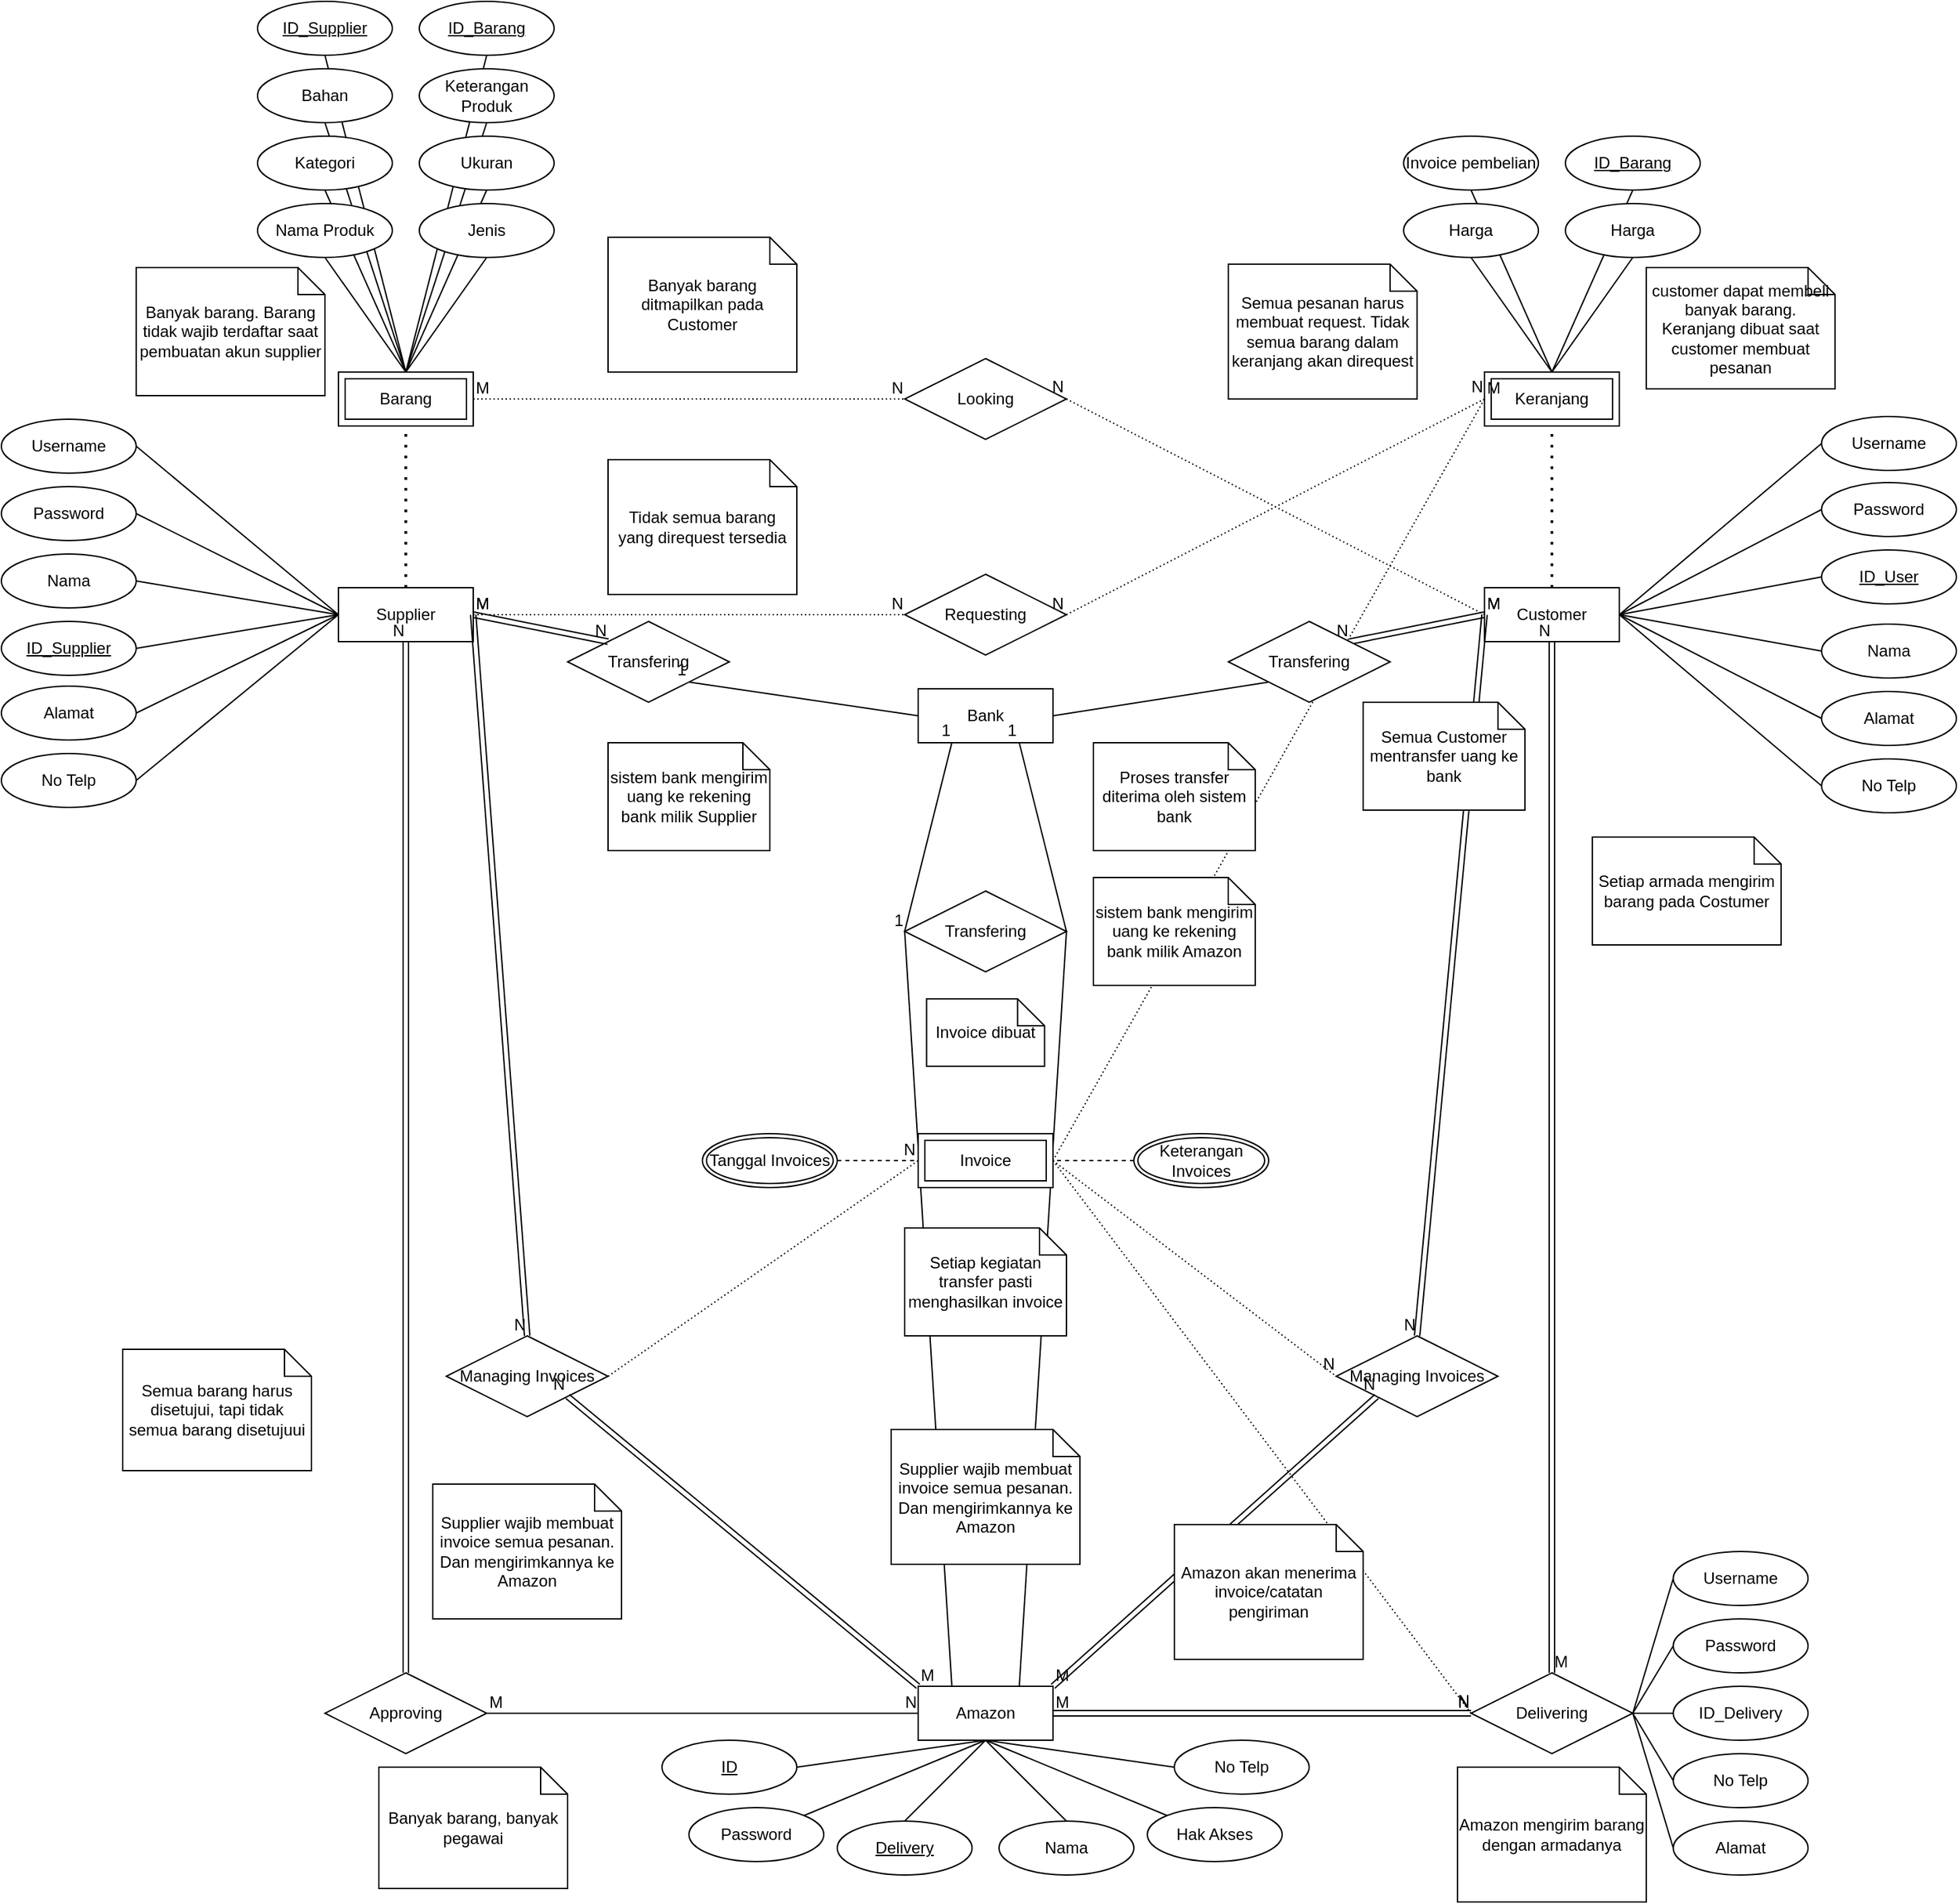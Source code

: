 <mxfile version="24.7.14" pages="2">
  <diagram name="ERD Amazon" id="H48xrG2T90LR6pYWh2Qc">
    <mxGraphModel dx="2162" dy="1723" grid="1" gridSize="10" guides="1" tooltips="1" connect="1" arrows="1" fold="1" page="1" pageScale="1" pageWidth="850" pageHeight="1100" math="0" shadow="0">
      <root>
        <mxCell id="0" />
        <mxCell id="1" parent="0" />
        <mxCell id="lQpLeHkaoHbpF2qCEwn6-2" value="" style="endArrow=none;html=1;rounded=0;exitX=0.5;exitY=1;exitDx=0;exitDy=0;entryX=0.5;entryY=0;entryDx=0;entryDy=0;" edge="1" parent="1" source="lQpLeHkaoHbpF2qCEwn6-1" target="YlhhfSobjes1HJvtvpS9-4">
          <mxGeometry width="50" height="50" relative="1" as="geometry">
            <mxPoint x="-20" y="-290" as="sourcePoint" />
            <mxPoint x="30" y="-190" as="targetPoint" />
          </mxGeometry>
        </mxCell>
        <mxCell id="YlhhfSobjes1HJvtvpS9-1" value="Amazon" style="whiteSpace=wrap;html=1;align=center;" parent="1" vertex="1">
          <mxGeometry x="410" y="860" width="100" height="40" as="geometry" />
        </mxCell>
        <mxCell id="YlhhfSobjes1HJvtvpS9-2" value="Supplier" style="whiteSpace=wrap;html=1;align=center;" parent="1" vertex="1">
          <mxGeometry x="-20" y="45" width="100" height="40" as="geometry" />
        </mxCell>
        <mxCell id="YlhhfSobjes1HJvtvpS9-3" value="Customer" style="whiteSpace=wrap;html=1;align=center;" parent="1" vertex="1">
          <mxGeometry x="830.07" y="45" width="100" height="40" as="geometry" />
        </mxCell>
        <mxCell id="YlhhfSobjes1HJvtvpS9-4" value="Barang" style="shape=ext;margin=3;double=1;whiteSpace=wrap;html=1;align=center;" parent="1" vertex="1">
          <mxGeometry x="-20" y="-115" width="100" height="40" as="geometry" />
        </mxCell>
        <mxCell id="YlhhfSobjes1HJvtvpS9-5" value="Approving" style="shape=rhombus;perimeter=rhombusPerimeter;whiteSpace=wrap;html=1;align=center;" parent="1" vertex="1">
          <mxGeometry x="-30" y="850" width="120" height="60" as="geometry" />
        </mxCell>
        <mxCell id="YlhhfSobjes1HJvtvpS9-11" value="" style="shape=link;html=1;rounded=0;entryX=0.5;entryY=1;entryDx=0;entryDy=0;exitX=0.5;exitY=0;exitDx=0;exitDy=0;" parent="1" source="YlhhfSobjes1HJvtvpS9-5" target="YlhhfSobjes1HJvtvpS9-2" edge="1">
          <mxGeometry relative="1" as="geometry">
            <mxPoint x="330" y="220" as="sourcePoint" />
            <mxPoint x="490" y="220" as="targetPoint" />
          </mxGeometry>
        </mxCell>
        <mxCell id="YlhhfSobjes1HJvtvpS9-12" value="N" style="resizable=0;html=1;whiteSpace=wrap;align=right;verticalAlign=bottom;" parent="YlhhfSobjes1HJvtvpS9-11" connectable="0" vertex="1">
          <mxGeometry x="1" relative="1" as="geometry" />
        </mxCell>
        <mxCell id="YlhhfSobjes1HJvtvpS9-13" value="" style="endArrow=none;html=1;rounded=0;entryX=0;entryY=0.5;entryDx=0;entryDy=0;exitX=1;exitY=0.5;exitDx=0;exitDy=0;" parent="1" source="YlhhfSobjes1HJvtvpS9-5" target="YlhhfSobjes1HJvtvpS9-1" edge="1">
          <mxGeometry relative="1" as="geometry">
            <mxPoint x="210" y="760" as="sourcePoint" />
            <mxPoint x="600" y="630" as="targetPoint" />
          </mxGeometry>
        </mxCell>
        <mxCell id="YlhhfSobjes1HJvtvpS9-14" value="M" style="resizable=0;html=1;whiteSpace=wrap;align=left;verticalAlign=bottom;" parent="YlhhfSobjes1HJvtvpS9-13" connectable="0" vertex="1">
          <mxGeometry x="-1" relative="1" as="geometry" />
        </mxCell>
        <mxCell id="YlhhfSobjes1HJvtvpS9-15" value="N" style="resizable=0;html=1;whiteSpace=wrap;align=right;verticalAlign=bottom;" parent="YlhhfSobjes1HJvtvpS9-13" connectable="0" vertex="1">
          <mxGeometry x="1" relative="1" as="geometry" />
        </mxCell>
        <mxCell id="YlhhfSobjes1HJvtvpS9-16" value="Semua barang harus disetujui, tapi tidak semua barang disetujuui" style="shape=note;size=20;whiteSpace=wrap;html=1;" parent="1" vertex="1">
          <mxGeometry x="-180" y="610" width="140" height="90" as="geometry" />
        </mxCell>
        <mxCell id="YlhhfSobjes1HJvtvpS9-17" value="Banyak barang. Barang tidak wajib terdaftar saat pembuatan akun supplier" style="shape=note;size=20;whiteSpace=wrap;html=1;" parent="1" vertex="1">
          <mxGeometry x="-170" y="-192.5" width="140" height="95" as="geometry" />
        </mxCell>
        <mxCell id="YlhhfSobjes1HJvtvpS9-18" value="Banyak barang, banyak pegawai" style="shape=note;size=20;whiteSpace=wrap;html=1;" parent="1" vertex="1">
          <mxGeometry x="10" y="920" width="140" height="90" as="geometry" />
        </mxCell>
        <mxCell id="YlhhfSobjes1HJvtvpS9-19" value="Keranjang" style="shape=ext;margin=3;double=1;whiteSpace=wrap;html=1;align=center;" parent="1" vertex="1">
          <mxGeometry x="830.07" y="-115" width="100" height="40" as="geometry" />
        </mxCell>
        <mxCell id="YlhhfSobjes1HJvtvpS9-21" value="" style="endArrow=none;dashed=1;html=1;dashPattern=1 3;strokeWidth=2;rounded=0;entryX=0.5;entryY=1;entryDx=0;entryDy=0;exitX=0.5;exitY=0;exitDx=0;exitDy=0;" parent="1" source="YlhhfSobjes1HJvtvpS9-2" target="YlhhfSobjes1HJvtvpS9-4" edge="1">
          <mxGeometry width="50" height="50" relative="1" as="geometry">
            <mxPoint x="380" y="135" as="sourcePoint" />
            <mxPoint x="430" y="85" as="targetPoint" />
          </mxGeometry>
        </mxCell>
        <mxCell id="YlhhfSobjes1HJvtvpS9-22" value="" style="endArrow=none;dashed=1;html=1;dashPattern=1 3;strokeWidth=2;rounded=0;exitX=0.5;exitY=0;exitDx=0;exitDy=0;entryX=0.5;entryY=1;entryDx=0;entryDy=0;" parent="1" source="YlhhfSobjes1HJvtvpS9-3" target="YlhhfSobjes1HJvtvpS9-19" edge="1">
          <mxGeometry width="50" height="50" relative="1" as="geometry">
            <mxPoint x="280.07" y="55" as="sourcePoint" />
            <mxPoint x="530.07" y="35" as="targetPoint" />
          </mxGeometry>
        </mxCell>
        <mxCell id="YlhhfSobjes1HJvtvpS9-23" value="customer dapat membeli banyak barang. Keranjang dibuat saat customer membuat pesanan" style="shape=note;size=20;whiteSpace=wrap;html=1;" parent="1" vertex="1">
          <mxGeometry x="950.07" y="-192.5" width="140" height="90" as="geometry" />
        </mxCell>
        <mxCell id="YlhhfSobjes1HJvtvpS9-24" value="Requesting" style="shape=rhombus;perimeter=rhombusPerimeter;whiteSpace=wrap;html=1;align=center;" parent="1" vertex="1">
          <mxGeometry x="400" y="35" width="120" height="60" as="geometry" />
        </mxCell>
        <mxCell id="YlhhfSobjes1HJvtvpS9-25" value="" style="endArrow=none;html=1;rounded=0;dashed=1;dashPattern=1 2;exitX=1;exitY=0.5;exitDx=0;exitDy=0;entryX=0;entryY=0.5;entryDx=0;entryDy=0;" parent="1" source="YlhhfSobjes1HJvtvpS9-2" target="YlhhfSobjes1HJvtvpS9-24" edge="1">
          <mxGeometry relative="1" as="geometry">
            <mxPoint x="440" y="105" as="sourcePoint" />
            <mxPoint x="600" y="105" as="targetPoint" />
          </mxGeometry>
        </mxCell>
        <mxCell id="YlhhfSobjes1HJvtvpS9-26" value="M" style="resizable=0;html=1;whiteSpace=wrap;align=left;verticalAlign=bottom;" parent="YlhhfSobjes1HJvtvpS9-25" connectable="0" vertex="1">
          <mxGeometry x="-1" relative="1" as="geometry" />
        </mxCell>
        <mxCell id="YlhhfSobjes1HJvtvpS9-27" value="N" style="resizable=0;html=1;whiteSpace=wrap;align=right;verticalAlign=bottom;" parent="YlhhfSobjes1HJvtvpS9-25" connectable="0" vertex="1">
          <mxGeometry x="1" relative="1" as="geometry" />
        </mxCell>
        <mxCell id="YlhhfSobjes1HJvtvpS9-28" value="" style="endArrow=none;html=1;rounded=0;dashed=1;dashPattern=1 2;exitX=0;exitY=0.5;exitDx=0;exitDy=0;entryX=1;entryY=0.5;entryDx=0;entryDy=0;" parent="1" source="YlhhfSobjes1HJvtvpS9-19" target="YlhhfSobjes1HJvtvpS9-24" edge="1">
          <mxGeometry relative="1" as="geometry">
            <mxPoint x="280.07" y="75" as="sourcePoint" />
            <mxPoint x="600.07" y="30" as="targetPoint" />
          </mxGeometry>
        </mxCell>
        <mxCell id="YlhhfSobjes1HJvtvpS9-29" value="M" style="resizable=0;html=1;whiteSpace=wrap;align=left;verticalAlign=bottom;" parent="YlhhfSobjes1HJvtvpS9-28" connectable="0" vertex="1">
          <mxGeometry x="-1" relative="1" as="geometry" />
        </mxCell>
        <mxCell id="YlhhfSobjes1HJvtvpS9-30" value="N" style="resizable=0;html=1;whiteSpace=wrap;align=right;verticalAlign=bottom;" parent="YlhhfSobjes1HJvtvpS9-28" connectable="0" vertex="1">
          <mxGeometry x="1" relative="1" as="geometry" />
        </mxCell>
        <mxCell id="YlhhfSobjes1HJvtvpS9-31" value="Tidak semua barang yang direquest tersedia" style="shape=note;size=20;whiteSpace=wrap;html=1;" parent="1" vertex="1">
          <mxGeometry x="180" y="-50" width="140" height="100" as="geometry" />
        </mxCell>
        <mxCell id="YlhhfSobjes1HJvtvpS9-32" value="Semua pesanan harus membuat request. Tidak semua barang dalam keranjang akan direquest" style="shape=note;size=20;whiteSpace=wrap;html=1;" parent="1" vertex="1">
          <mxGeometry x="640.07" y="-195" width="140" height="100" as="geometry" />
        </mxCell>
        <mxCell id="YlhhfSobjes1HJvtvpS9-33" value="Managing Invoices" style="shape=rhombus;perimeter=rhombusPerimeter;whiteSpace=wrap;html=1;align=center;" parent="1" vertex="1">
          <mxGeometry x="60" y="600" width="120" height="60" as="geometry" />
        </mxCell>
        <mxCell id="YlhhfSobjes1HJvtvpS9-34" value="" style="shape=link;html=1;rounded=0;exitX=1;exitY=0.5;exitDx=0;exitDy=0;entryX=0.5;entryY=0;entryDx=0;entryDy=0;" parent="1" source="YlhhfSobjes1HJvtvpS9-2" target="YlhhfSobjes1HJvtvpS9-33" edge="1">
          <mxGeometry relative="1" as="geometry">
            <mxPoint x="280" y="260" as="sourcePoint" />
            <mxPoint x="440" y="260" as="targetPoint" />
          </mxGeometry>
        </mxCell>
        <mxCell id="YlhhfSobjes1HJvtvpS9-35" value="M" style="resizable=0;html=1;whiteSpace=wrap;align=left;verticalAlign=bottom;" parent="YlhhfSobjes1HJvtvpS9-34" connectable="0" vertex="1">
          <mxGeometry x="-1" relative="1" as="geometry" />
        </mxCell>
        <mxCell id="YlhhfSobjes1HJvtvpS9-36" value="N" style="resizable=0;html=1;whiteSpace=wrap;align=right;verticalAlign=bottom;" parent="YlhhfSobjes1HJvtvpS9-34" connectable="0" vertex="1">
          <mxGeometry x="1" relative="1" as="geometry" />
        </mxCell>
        <mxCell id="YlhhfSobjes1HJvtvpS9-37" value="" style="shape=link;html=1;rounded=0;exitX=0;exitY=0;exitDx=0;exitDy=0;entryX=1;entryY=1;entryDx=0;entryDy=0;" parent="1" source="YlhhfSobjes1HJvtvpS9-1" target="YlhhfSobjes1HJvtvpS9-33" edge="1">
          <mxGeometry relative="1" as="geometry">
            <mxPoint x="200" y="600" as="sourcePoint" />
            <mxPoint x="283" y="649" as="targetPoint" />
          </mxGeometry>
        </mxCell>
        <mxCell id="YlhhfSobjes1HJvtvpS9-38" value="M" style="resizable=0;html=1;whiteSpace=wrap;align=left;verticalAlign=bottom;" parent="YlhhfSobjes1HJvtvpS9-37" connectable="0" vertex="1">
          <mxGeometry x="-1" relative="1" as="geometry" />
        </mxCell>
        <mxCell id="YlhhfSobjes1HJvtvpS9-39" value="N" style="resizable=0;html=1;whiteSpace=wrap;align=right;verticalAlign=bottom;" parent="YlhhfSobjes1HJvtvpS9-37" connectable="0" vertex="1">
          <mxGeometry x="1" relative="1" as="geometry" />
        </mxCell>
        <mxCell id="YlhhfSobjes1HJvtvpS9-40" value="Supplier wajib membuat invoice semua pesanan. Dan mengirimkannya ke Amazon" style="shape=note;size=20;whiteSpace=wrap;html=1;" parent="1" vertex="1">
          <mxGeometry x="50" y="710" width="140" height="100" as="geometry" />
        </mxCell>
        <mxCell id="YlhhfSobjes1HJvtvpS9-41" value="Bank" style="whiteSpace=wrap;html=1;align=center;" parent="1" vertex="1">
          <mxGeometry x="410" y="120" width="100" height="40" as="geometry" />
        </mxCell>
        <mxCell id="YlhhfSobjes1HJvtvpS9-43" value="" style="endArrow=none;html=1;rounded=0;dashed=1;dashPattern=1 2;exitX=1;exitY=0.5;exitDx=0;exitDy=0;entryX=0;entryY=0.5;entryDx=0;entryDy=0;" parent="1" source="YlhhfSobjes1HJvtvpS9-33" target="YlhhfSobjes1HJvtvpS9-42" edge="1">
          <mxGeometry relative="1" as="geometry">
            <mxPoint x="480" y="630" as="sourcePoint" />
            <mxPoint x="650" y="480" as="targetPoint" />
          </mxGeometry>
        </mxCell>
        <mxCell id="YlhhfSobjes1HJvtvpS9-44" value="N" style="resizable=0;html=1;whiteSpace=wrap;align=right;verticalAlign=bottom;" parent="YlhhfSobjes1HJvtvpS9-43" connectable="0" vertex="1">
          <mxGeometry x="1" relative="1" as="geometry" />
        </mxCell>
        <mxCell id="YlhhfSobjes1HJvtvpS9-46" value="Invoice dibuat" style="shape=note;size=20;whiteSpace=wrap;html=1;" parent="1" vertex="1">
          <mxGeometry x="416.25" y="350" width="87.5" height="50" as="geometry" />
        </mxCell>
        <mxCell id="YlhhfSobjes1HJvtvpS9-48" value="" style="shape=link;html=1;rounded=0;exitX=0;exitY=0.5;exitDx=0;exitDy=0;entryX=1;entryY=0;entryDx=0;entryDy=0;" parent="1" source="YlhhfSobjes1HJvtvpS9-3" target="YlhhfSobjes1HJvtvpS9-47" edge="1">
          <mxGeometry relative="1" as="geometry">
            <mxPoint x="460.07" y="330" as="sourcePoint" />
            <mxPoint x="620.07" y="330" as="targetPoint" />
          </mxGeometry>
        </mxCell>
        <mxCell id="YlhhfSobjes1HJvtvpS9-49" value="M" style="resizable=0;html=1;whiteSpace=wrap;align=left;verticalAlign=bottom;" parent="YlhhfSobjes1HJvtvpS9-48" connectable="0" vertex="1">
          <mxGeometry x="-1" relative="1" as="geometry" />
        </mxCell>
        <mxCell id="YlhhfSobjes1HJvtvpS9-50" value="N" style="resizable=0;html=1;whiteSpace=wrap;align=right;verticalAlign=bottom;" parent="YlhhfSobjes1HJvtvpS9-48" connectable="0" vertex="1">
          <mxGeometry x="1" relative="1" as="geometry" />
        </mxCell>
        <mxCell id="YlhhfSobjes1HJvtvpS9-59" value="" style="endArrow=none;html=1;rounded=0;entryX=0;entryY=1;entryDx=0;entryDy=0;exitX=1;exitY=0.5;exitDx=0;exitDy=0;" parent="1" source="YlhhfSobjes1HJvtvpS9-41" target="YlhhfSobjes1HJvtvpS9-47" edge="1">
          <mxGeometry relative="1" as="geometry">
            <mxPoint x="460" y="250" as="sourcePoint" />
            <mxPoint x="620" y="250" as="targetPoint" />
          </mxGeometry>
        </mxCell>
        <mxCell id="YlhhfSobjes1HJvtvpS9-60" value="1" style="resizable=0;html=1;whiteSpace=wrap;align=right;verticalAlign=bottom;" parent="YlhhfSobjes1HJvtvpS9-59" connectable="0" vertex="1">
          <mxGeometry x="1" relative="1" as="geometry" />
        </mxCell>
        <mxCell id="YlhhfSobjes1HJvtvpS9-62" value="Transfering" style="shape=rhombus;perimeter=rhombusPerimeter;whiteSpace=wrap;html=1;align=center;" parent="1" vertex="1">
          <mxGeometry x="400" y="270" width="120" height="60" as="geometry" />
        </mxCell>
        <mxCell id="YlhhfSobjes1HJvtvpS9-66" value="" style="endArrow=none;html=1;rounded=0;entryX=0.75;entryY=1;entryDx=0;entryDy=0;exitX=1;exitY=0.5;exitDx=0;exitDy=0;" parent="1" source="YlhhfSobjes1HJvtvpS9-62" target="YlhhfSobjes1HJvtvpS9-41" edge="1">
          <mxGeometry relative="1" as="geometry">
            <mxPoint x="460" y="250" as="sourcePoint" />
            <mxPoint x="620" y="340" as="targetPoint" />
          </mxGeometry>
        </mxCell>
        <mxCell id="YlhhfSobjes1HJvtvpS9-67" value="1" style="resizable=0;html=1;whiteSpace=wrap;align=right;verticalAlign=bottom;" parent="YlhhfSobjes1HJvtvpS9-66" connectable="0" vertex="1">
          <mxGeometry x="1" relative="1" as="geometry" />
        </mxCell>
        <mxCell id="YlhhfSobjes1HJvtvpS9-68" value="" style="endArrow=none;html=1;rounded=0;entryX=1;entryY=0.5;entryDx=0;entryDy=0;exitX=0.75;exitY=0;exitDx=0;exitDy=0;" parent="1" source="YlhhfSobjes1HJvtvpS9-1" target="YlhhfSobjes1HJvtvpS9-62" edge="1">
          <mxGeometry relative="1" as="geometry">
            <mxPoint x="470" y="280" as="sourcePoint" />
            <mxPoint x="470" y="170" as="targetPoint" />
          </mxGeometry>
        </mxCell>
        <mxCell id="YlhhfSobjes1HJvtvpS9-69" value="1" style="resizable=0;html=1;whiteSpace=wrap;align=right;verticalAlign=bottom;" parent="YlhhfSobjes1HJvtvpS9-68" connectable="0" vertex="1">
          <mxGeometry x="1" relative="1" as="geometry">
            <mxPoint x="80" as="offset" />
          </mxGeometry>
        </mxCell>
        <mxCell id="YlhhfSobjes1HJvtvpS9-72" value="Transfering" style="shape=rhombus;perimeter=rhombusPerimeter;whiteSpace=wrap;html=1;align=center;" parent="1" vertex="1">
          <mxGeometry x="150" y="70" width="120" height="60" as="geometry" />
        </mxCell>
        <mxCell id="YlhhfSobjes1HJvtvpS9-73" value="" style="endArrow=none;html=1;rounded=0;entryX=0.25;entryY=1;entryDx=0;entryDy=0;exitX=0;exitY=0.5;exitDx=0;exitDy=0;" parent="1" source="YlhhfSobjes1HJvtvpS9-62" target="YlhhfSobjes1HJvtvpS9-41" edge="1">
          <mxGeometry relative="1" as="geometry">
            <mxPoint x="530" y="310" as="sourcePoint" />
            <mxPoint x="495" y="170" as="targetPoint" />
          </mxGeometry>
        </mxCell>
        <mxCell id="YlhhfSobjes1HJvtvpS9-74" value="1" style="resizable=0;html=1;whiteSpace=wrap;align=right;verticalAlign=bottom;" parent="YlhhfSobjes1HJvtvpS9-73" connectable="0" vertex="1">
          <mxGeometry x="1" relative="1" as="geometry" />
        </mxCell>
        <mxCell id="YlhhfSobjes1HJvtvpS9-75" value="" style="endArrow=none;html=1;rounded=0;entryX=0;entryY=0.5;entryDx=0;entryDy=0;exitX=0.25;exitY=0;exitDx=0;exitDy=0;" parent="1" source="YlhhfSobjes1HJvtvpS9-1" target="YlhhfSobjes1HJvtvpS9-62" edge="1">
          <mxGeometry relative="1" as="geometry">
            <mxPoint x="410" y="310" as="sourcePoint" />
            <mxPoint x="445" y="170" as="targetPoint" />
          </mxGeometry>
        </mxCell>
        <mxCell id="YlhhfSobjes1HJvtvpS9-76" value="1" style="resizable=0;html=1;whiteSpace=wrap;align=right;verticalAlign=bottom;" parent="YlhhfSobjes1HJvtvpS9-75" connectable="0" vertex="1">
          <mxGeometry x="1" relative="1" as="geometry" />
        </mxCell>
        <mxCell id="YlhhfSobjes1HJvtvpS9-77" value="" style="endArrow=none;html=1;rounded=0;entryX=1;entryY=1;entryDx=0;entryDy=0;exitX=0;exitY=0.5;exitDx=0;exitDy=0;" parent="1" source="YlhhfSobjes1HJvtvpS9-41" target="YlhhfSobjes1HJvtvpS9-72" edge="1">
          <mxGeometry relative="1" as="geometry">
            <mxPoint x="520" y="150" as="sourcePoint" />
            <mxPoint x="600" y="125" as="targetPoint" />
          </mxGeometry>
        </mxCell>
        <mxCell id="YlhhfSobjes1HJvtvpS9-78" value="1" style="resizable=0;html=1;whiteSpace=wrap;align=right;verticalAlign=bottom;" parent="YlhhfSobjes1HJvtvpS9-77" connectable="0" vertex="1">
          <mxGeometry x="1" relative="1" as="geometry" />
        </mxCell>
        <mxCell id="YlhhfSobjes1HJvtvpS9-79" value="" style="shape=link;html=1;rounded=0;exitX=1;exitY=0.5;exitDx=0;exitDy=0;entryX=0;entryY=0;entryDx=0;entryDy=0;" parent="1" source="YlhhfSobjes1HJvtvpS9-2" target="YlhhfSobjes1HJvtvpS9-72" edge="1">
          <mxGeometry relative="1" as="geometry">
            <mxPoint x="650" y="73" as="sourcePoint" />
            <mxPoint x="570" y="95" as="targetPoint" />
          </mxGeometry>
        </mxCell>
        <mxCell id="YlhhfSobjes1HJvtvpS9-80" value="M" style="resizable=0;html=1;whiteSpace=wrap;align=left;verticalAlign=bottom;" parent="YlhhfSobjes1HJvtvpS9-79" connectable="0" vertex="1">
          <mxGeometry x="-1" relative="1" as="geometry" />
        </mxCell>
        <mxCell id="YlhhfSobjes1HJvtvpS9-81" value="N" style="resizable=0;html=1;whiteSpace=wrap;align=right;verticalAlign=bottom;" parent="YlhhfSobjes1HJvtvpS9-79" connectable="0" vertex="1">
          <mxGeometry x="1" relative="1" as="geometry" />
        </mxCell>
        <mxCell id="YlhhfSobjes1HJvtvpS9-82" value="sistem bank mengirim uang ke rekening bank milik Supplier" style="shape=note;size=20;whiteSpace=wrap;html=1;" parent="1" vertex="1">
          <mxGeometry x="180" y="160" width="120" height="80" as="geometry" />
        </mxCell>
        <mxCell id="YlhhfSobjes1HJvtvpS9-85" value="" style="endArrow=none;html=1;rounded=0;entryX=0.5;entryY=1;entryDx=0;entryDy=0;exitX=0.5;exitY=0;exitDx=0;exitDy=0;" parent="1" source="YlhhfSobjes1HJvtvpS9-159" target="YlhhfSobjes1HJvtvpS9-1" edge="1">
          <mxGeometry width="50" height="50" relative="1" as="geometry">
            <mxPoint x="400" y="960" as="sourcePoint" />
            <mxPoint x="690" y="780" as="targetPoint" />
          </mxGeometry>
        </mxCell>
        <mxCell id="YlhhfSobjes1HJvtvpS9-86" value="Delivering" style="shape=rhombus;perimeter=rhombusPerimeter;whiteSpace=wrap;html=1;align=center;" parent="1" vertex="1">
          <mxGeometry x="820.07" y="850" width="120" height="60" as="geometry" />
        </mxCell>
        <mxCell id="YlhhfSobjes1HJvtvpS9-87" value="" style="shape=link;html=1;rounded=0;exitX=1;exitY=0.5;exitDx=0;exitDy=0;entryX=0;entryY=0.5;entryDx=0;entryDy=0;" parent="1" source="YlhhfSobjes1HJvtvpS9-1" target="YlhhfSobjes1HJvtvpS9-86" edge="1">
          <mxGeometry relative="1" as="geometry">
            <mxPoint x="730" y="620" as="sourcePoint" />
            <mxPoint x="890" y="620" as="targetPoint" />
          </mxGeometry>
        </mxCell>
        <mxCell id="YlhhfSobjes1HJvtvpS9-88" value="M" style="resizable=0;html=1;whiteSpace=wrap;align=left;verticalAlign=bottom;" parent="YlhhfSobjes1HJvtvpS9-87" connectable="0" vertex="1">
          <mxGeometry x="-1" relative="1" as="geometry" />
        </mxCell>
        <mxCell id="YlhhfSobjes1HJvtvpS9-89" value="N" style="resizable=0;html=1;whiteSpace=wrap;align=right;verticalAlign=bottom;" parent="YlhhfSobjes1HJvtvpS9-87" connectable="0" vertex="1">
          <mxGeometry x="1" relative="1" as="geometry" />
        </mxCell>
        <mxCell id="YlhhfSobjes1HJvtvpS9-90" value="" style="endArrow=none;html=1;rounded=0;dashed=1;dashPattern=1 2;exitX=1;exitY=0.5;exitDx=0;exitDy=0;entryX=0;entryY=0.5;entryDx=0;entryDy=0;" parent="1" source="YlhhfSobjes1HJvtvpS9-42" target="YlhhfSobjes1HJvtvpS9-97" edge="1">
          <mxGeometry relative="1" as="geometry">
            <mxPoint x="280" y="640" as="sourcePoint" />
            <mxPoint x="670" y="630" as="targetPoint" />
          </mxGeometry>
        </mxCell>
        <mxCell id="YlhhfSobjes1HJvtvpS9-91" value="N" style="resizable=0;html=1;whiteSpace=wrap;align=right;verticalAlign=bottom;" parent="YlhhfSobjes1HJvtvpS9-90" connectable="0" vertex="1">
          <mxGeometry x="1" relative="1" as="geometry" />
        </mxCell>
        <mxCell id="YlhhfSobjes1HJvtvpS9-92" value="Amazon mengirim barang dengan armadanya" style="shape=note;size=20;whiteSpace=wrap;html=1;" parent="1" vertex="1">
          <mxGeometry x="810.07" y="920" width="140" height="100" as="geometry" />
        </mxCell>
        <mxCell id="YlhhfSobjes1HJvtvpS9-93" value="" style="shape=link;html=1;rounded=0;exitX=0.5;exitY=0;exitDx=0;exitDy=0;entryX=0.5;entryY=1;entryDx=0;entryDy=0;" parent="1" source="YlhhfSobjes1HJvtvpS9-86" target="YlhhfSobjes1HJvtvpS9-3" edge="1">
          <mxGeometry relative="1" as="geometry">
            <mxPoint x="900.07" y="345" as="sourcePoint" />
            <mxPoint x="1140.07" y="130" as="targetPoint" />
          </mxGeometry>
        </mxCell>
        <mxCell id="YlhhfSobjes1HJvtvpS9-94" value="M" style="resizable=0;html=1;whiteSpace=wrap;align=left;verticalAlign=bottom;" parent="YlhhfSobjes1HJvtvpS9-93" connectable="0" vertex="1">
          <mxGeometry x="-1" relative="1" as="geometry" />
        </mxCell>
        <mxCell id="YlhhfSobjes1HJvtvpS9-95" value="N" style="resizable=0;html=1;whiteSpace=wrap;align=right;verticalAlign=bottom;" parent="YlhhfSobjes1HJvtvpS9-93" connectable="0" vertex="1">
          <mxGeometry x="1" relative="1" as="geometry" />
        </mxCell>
        <mxCell id="YlhhfSobjes1HJvtvpS9-96" value="Setiap armada mengirim barang pada Costumer" style="shape=note;size=20;whiteSpace=wrap;html=1;" parent="1" vertex="1">
          <mxGeometry x="910.07" y="230" width="140" height="80" as="geometry" />
        </mxCell>
        <mxCell id="YlhhfSobjes1HJvtvpS9-42" value="Invoice" style="shape=ext;margin=3;double=1;whiteSpace=wrap;html=1;align=center;" parent="1" vertex="1">
          <mxGeometry x="410" y="450" width="100" height="40" as="geometry" />
        </mxCell>
        <mxCell id="YlhhfSobjes1HJvtvpS9-97" value="Managing Invoices" style="shape=rhombus;perimeter=rhombusPerimeter;whiteSpace=wrap;html=1;align=center;" parent="1" vertex="1">
          <mxGeometry x="720.07" y="600" width="120" height="60" as="geometry" />
        </mxCell>
        <mxCell id="YlhhfSobjes1HJvtvpS9-98" value="" style="shape=link;html=1;rounded=0;exitX=1;exitY=0;exitDx=0;exitDy=0;entryX=0;entryY=1;entryDx=0;entryDy=0;" parent="1" source="YlhhfSobjes1HJvtvpS9-1" target="YlhhfSobjes1HJvtvpS9-97" edge="1">
          <mxGeometry relative="1" as="geometry">
            <mxPoint x="420" y="870" as="sourcePoint" />
            <mxPoint x="250" y="655" as="targetPoint" />
          </mxGeometry>
        </mxCell>
        <mxCell id="YlhhfSobjes1HJvtvpS9-99" value="M" style="resizable=0;html=1;whiteSpace=wrap;align=left;verticalAlign=bottom;" parent="YlhhfSobjes1HJvtvpS9-98" connectable="0" vertex="1">
          <mxGeometry x="-1" relative="1" as="geometry" />
        </mxCell>
        <mxCell id="YlhhfSobjes1HJvtvpS9-100" value="N" style="resizable=0;html=1;whiteSpace=wrap;align=right;verticalAlign=bottom;" parent="YlhhfSobjes1HJvtvpS9-98" connectable="0" vertex="1">
          <mxGeometry x="1" relative="1" as="geometry" />
        </mxCell>
        <mxCell id="YlhhfSobjes1HJvtvpS9-45" value="Supplier wajib membuat invoice semua pesanan. Dan mengirimkannya ke Amazon" style="shape=note;size=20;whiteSpace=wrap;html=1;" parent="1" vertex="1">
          <mxGeometry x="390" y="669.5" width="140" height="100" as="geometry" />
        </mxCell>
        <mxCell id="YlhhfSobjes1HJvtvpS9-101" value="" style="shape=link;html=1;rounded=0;exitX=0;exitY=0.5;exitDx=0;exitDy=0;entryX=0.5;entryY=0;entryDx=0;entryDy=0;" parent="1" source="YlhhfSobjes1HJvtvpS9-3" target="YlhhfSobjes1HJvtvpS9-97" edge="1">
          <mxGeometry relative="1" as="geometry">
            <mxPoint x="720.07" y="75" as="sourcePoint" />
            <mxPoint x="750.07" y="400" as="targetPoint" />
          </mxGeometry>
        </mxCell>
        <mxCell id="YlhhfSobjes1HJvtvpS9-102" value="M" style="resizable=0;html=1;whiteSpace=wrap;align=left;verticalAlign=bottom;" parent="YlhhfSobjes1HJvtvpS9-101" connectable="0" vertex="1">
          <mxGeometry x="-1" relative="1" as="geometry" />
        </mxCell>
        <mxCell id="YlhhfSobjes1HJvtvpS9-103" value="N" style="resizable=0;html=1;whiteSpace=wrap;align=right;verticalAlign=bottom;" parent="YlhhfSobjes1HJvtvpS9-101" connectable="0" vertex="1">
          <mxGeometry x="1" relative="1" as="geometry" />
        </mxCell>
        <mxCell id="YlhhfSobjes1HJvtvpS9-109" value="" style="endArrow=none;html=1;rounded=0;exitX=0.5;exitY=0;exitDx=0;exitDy=0;entryX=0.5;entryY=1;entryDx=0;entryDy=0;" parent="1" source="YlhhfSobjes1HJvtvpS9-122" target="YlhhfSobjes1HJvtvpS9-1" edge="1">
          <mxGeometry width="50" height="50" relative="1" as="geometry">
            <mxPoint x="520.0" y="960" as="sourcePoint" />
            <mxPoint x="460" y="900" as="targetPoint" />
          </mxGeometry>
        </mxCell>
        <mxCell id="YlhhfSobjes1HJvtvpS9-110" value="" style="endArrow=none;html=1;rounded=0;exitX=0;exitY=0;exitDx=0;exitDy=0;entryX=0.5;entryY=1;entryDx=0;entryDy=0;" parent="1" source="YlhhfSobjes1HJvtvpS9-125" target="YlhhfSobjes1HJvtvpS9-1" edge="1">
          <mxGeometry width="50" height="50" relative="1" as="geometry">
            <mxPoint x="594.645" y="955.858" as="sourcePoint" />
            <mxPoint x="470" y="910" as="targetPoint" />
          </mxGeometry>
        </mxCell>
        <mxCell id="YlhhfSobjes1HJvtvpS9-112" value="" style="endArrow=none;html=1;rounded=0;exitX=0;exitY=0.5;exitDx=0;exitDy=0;entryX=0.5;entryY=1;entryDx=0;entryDy=0;" parent="1" source="YlhhfSobjes1HJvtvpS9-119" target="YlhhfSobjes1HJvtvpS9-1" edge="1">
          <mxGeometry width="50" height="50" relative="1" as="geometry">
            <mxPoint x="600.0" y="920" as="sourcePoint" />
            <mxPoint x="470" y="910" as="targetPoint" />
          </mxGeometry>
        </mxCell>
        <mxCell id="YlhhfSobjes1HJvtvpS9-113" value="" style="endArrow=none;html=1;rounded=0;entryX=0.5;entryY=1;entryDx=0;entryDy=0;exitX=1;exitY=0;exitDx=0;exitDy=0;" parent="1" source="YlhhfSobjes1HJvtvpS9-116" target="YlhhfSobjes1HJvtvpS9-1" edge="1">
          <mxGeometry width="50" height="50" relative="1" as="geometry">
            <mxPoint x="350" y="940" as="sourcePoint" />
            <mxPoint x="470" y="910" as="targetPoint" />
          </mxGeometry>
        </mxCell>
        <mxCell id="YlhhfSobjes1HJvtvpS9-114" value="" style="endArrow=none;html=1;rounded=0;entryX=0.5;entryY=1;entryDx=0;entryDy=0;exitX=1;exitY=0.5;exitDx=0;exitDy=0;" parent="1" source="YlhhfSobjes1HJvtvpS9-117" target="YlhhfSobjes1HJvtvpS9-1" edge="1">
          <mxGeometry width="50" height="50" relative="1" as="geometry">
            <mxPoint x="350" y="910" as="sourcePoint" />
            <mxPoint x="470" y="910" as="targetPoint" />
          </mxGeometry>
        </mxCell>
        <mxCell id="YlhhfSobjes1HJvtvpS9-116" value="Password" style="ellipse;whiteSpace=wrap;html=1;align=center;" parent="1" vertex="1">
          <mxGeometry x="240" y="950" width="100" height="40" as="geometry" />
        </mxCell>
        <mxCell id="YlhhfSobjes1HJvtvpS9-117" value="ID" style="ellipse;whiteSpace=wrap;html=1;align=center;fontStyle=4;" parent="1" vertex="1">
          <mxGeometry x="220" y="900" width="100" height="40" as="geometry" />
        </mxCell>
        <mxCell id="YlhhfSobjes1HJvtvpS9-119" value="No Telp" style="ellipse;whiteSpace=wrap;html=1;align=center;" parent="1" vertex="1">
          <mxGeometry x="600" y="900" width="100" height="40" as="geometry" />
        </mxCell>
        <mxCell id="YlhhfSobjes1HJvtvpS9-122" value="Nama" style="ellipse;whiteSpace=wrap;html=1;align=center;" parent="1" vertex="1">
          <mxGeometry x="470" y="960" width="100" height="40" as="geometry" />
        </mxCell>
        <mxCell id="YlhhfSobjes1HJvtvpS9-125" value="Hak Akses" style="ellipse;whiteSpace=wrap;html=1;align=center;" parent="1" vertex="1">
          <mxGeometry x="580" y="950" width="100" height="40" as="geometry" />
        </mxCell>
        <mxCell id="YlhhfSobjes1HJvtvpS9-58" value="Semua Customer mentransfer uang ke bank" style="shape=note;size=20;whiteSpace=wrap;html=1;" parent="1" vertex="1">
          <mxGeometry x="740.07" y="130" width="120" height="80" as="geometry" />
        </mxCell>
        <mxCell id="YlhhfSobjes1HJvtvpS9-130" value="Nama" style="ellipse;whiteSpace=wrap;html=1;align=center;" parent="1" vertex="1">
          <mxGeometry x="1080.07" y="72" width="100" height="40" as="geometry" />
        </mxCell>
        <mxCell id="YlhhfSobjes1HJvtvpS9-131" value="No Telp" style="ellipse;whiteSpace=wrap;html=1;align=center;" parent="1" vertex="1">
          <mxGeometry x="1080.07" y="172" width="100" height="40" as="geometry" />
        </mxCell>
        <mxCell id="YlhhfSobjes1HJvtvpS9-132" value="Password" style="ellipse;whiteSpace=wrap;html=1;align=center;" parent="1" vertex="1">
          <mxGeometry x="1080.07" y="-33" width="100" height="40" as="geometry" />
        </mxCell>
        <mxCell id="YlhhfSobjes1HJvtvpS9-133" value="Username" style="ellipse;whiteSpace=wrap;html=1;align=center;" parent="1" vertex="1">
          <mxGeometry x="1080.07" y="-82" width="100" height="40" as="geometry" />
        </mxCell>
        <mxCell id="YlhhfSobjes1HJvtvpS9-134" value="Alamat" style="ellipse;whiteSpace=wrap;html=1;align=center;" parent="1" vertex="1">
          <mxGeometry x="1080.07" y="122" width="100" height="40" as="geometry" />
        </mxCell>
        <mxCell id="YlhhfSobjes1HJvtvpS9-135" value="" style="endArrow=none;html=1;rounded=0;exitX=1;exitY=0.5;exitDx=0;exitDy=0;entryX=0;entryY=0.5;entryDx=0;entryDy=0;" parent="1" source="YlhhfSobjes1HJvtvpS9-3" target="YlhhfSobjes1HJvtvpS9-126" edge="1">
          <mxGeometry width="50" height="50" relative="1" as="geometry">
            <mxPoint x="780.07" y="260" as="sourcePoint" />
            <mxPoint x="830.07" y="210" as="targetPoint" />
          </mxGeometry>
        </mxCell>
        <mxCell id="YlhhfSobjes1HJvtvpS9-136" value="" style="endArrow=none;html=1;rounded=0;exitX=0;exitY=0.5;exitDx=0;exitDy=0;entryX=1;entryY=0.5;entryDx=0;entryDy=0;" parent="1" source="YlhhfSobjes1HJvtvpS9-133" target="YlhhfSobjes1HJvtvpS9-3" edge="1">
          <mxGeometry width="50" height="50" relative="1" as="geometry">
            <mxPoint x="1080.07" y="-20" as="sourcePoint" />
            <mxPoint x="960.07" y="75" as="targetPoint" />
          </mxGeometry>
        </mxCell>
        <mxCell id="YlhhfSobjes1HJvtvpS9-137" value="" style="endArrow=none;html=1;rounded=0;entryX=1;entryY=0.5;entryDx=0;entryDy=0;exitX=0;exitY=0.5;exitDx=0;exitDy=0;" parent="1" source="YlhhfSobjes1HJvtvpS9-132" target="YlhhfSobjes1HJvtvpS9-3" edge="1">
          <mxGeometry width="50" height="50" relative="1" as="geometry">
            <mxPoint x="1080" y="30" as="sourcePoint" />
            <mxPoint x="1060.07" y="75" as="targetPoint" />
            <Array as="points" />
          </mxGeometry>
        </mxCell>
        <mxCell id="YlhhfSobjes1HJvtvpS9-138" value="" style="endArrow=none;html=1;rounded=0;exitX=0;exitY=0.5;exitDx=0;exitDy=0;entryX=1;entryY=0.5;entryDx=0;entryDy=0;" parent="1" source="YlhhfSobjes1HJvtvpS9-130" target="YlhhfSobjes1HJvtvpS9-3" edge="1">
          <mxGeometry width="50" height="50" relative="1" as="geometry">
            <mxPoint x="1080.07" y="90" as="sourcePoint" />
            <mxPoint x="1060.07" y="75" as="targetPoint" />
            <Array as="points" />
          </mxGeometry>
        </mxCell>
        <mxCell id="YlhhfSobjes1HJvtvpS9-139" value="" style="endArrow=none;html=1;rounded=0;exitX=0;exitY=0.5;exitDx=0;exitDy=0;entryX=1;entryY=0.5;entryDx=0;entryDy=0;" parent="1" source="YlhhfSobjes1HJvtvpS9-134" target="YlhhfSobjes1HJvtvpS9-3" edge="1">
          <mxGeometry width="50" height="50" relative="1" as="geometry">
            <mxPoint x="1080.07" y="140" as="sourcePoint" />
            <mxPoint x="1060.07" y="75" as="targetPoint" />
            <Array as="points" />
          </mxGeometry>
        </mxCell>
        <mxCell id="YlhhfSobjes1HJvtvpS9-140" value="" style="endArrow=none;html=1;rounded=0;exitX=0;exitY=0.5;exitDx=0;exitDy=0;entryX=1;entryY=0.5;entryDx=0;entryDy=0;" parent="1" source="YlhhfSobjes1HJvtvpS9-131" target="YlhhfSobjes1HJvtvpS9-3" edge="1">
          <mxGeometry width="50" height="50" relative="1" as="geometry">
            <mxPoint x="1080.07" y="190" as="sourcePoint" />
            <mxPoint x="1060.07" y="75" as="targetPoint" />
            <Array as="points" />
          </mxGeometry>
        </mxCell>
        <mxCell id="YlhhfSobjes1HJvtvpS9-142" value="" style="endArrow=none;html=1;rounded=0;exitX=0.5;exitY=1;exitDx=0;exitDy=0;entryX=0.5;entryY=0;entryDx=0;entryDy=0;" parent="1" source="YlhhfSobjes1HJvtvpS9-141" target="YlhhfSobjes1HJvtvpS9-19" edge="1">
          <mxGeometry width="50" height="50" relative="1" as="geometry">
            <mxPoint x="1090.07" y="-90" as="sourcePoint" />
            <mxPoint x="1060.07" y="-5" as="targetPoint" />
          </mxGeometry>
        </mxCell>
        <mxCell id="YlhhfSobjes1HJvtvpS9-143" value="" style="endArrow=none;html=1;rounded=0;entryX=0.5;entryY=0;entryDx=0;entryDy=0;exitX=0.5;exitY=1;exitDx=0;exitDy=0;" parent="1" source="YlhhfSobjes1HJvtvpS9-129" target="YlhhfSobjes1HJvtvpS9-19" edge="1">
          <mxGeometry width="50" height="50" relative="1" as="geometry">
            <mxPoint x="960.07" y="-220" as="sourcePoint" />
            <mxPoint x="1060.07" y="-5" as="targetPoint" />
          </mxGeometry>
        </mxCell>
        <mxCell id="YlhhfSobjes1HJvtvpS9-144" value="Harga" style="ellipse;whiteSpace=wrap;html=1;align=center;" parent="1" vertex="1">
          <mxGeometry x="890.07" y="-240" width="100" height="40" as="geometry" />
        </mxCell>
        <mxCell id="YlhhfSobjes1HJvtvpS9-145" value="" style="endArrow=none;html=1;rounded=0;entryX=0.5;entryY=0;entryDx=0;entryDy=0;exitX=0.5;exitY=1;exitDx=0;exitDy=0;" parent="1" source="YlhhfSobjes1HJvtvpS9-144" target="YlhhfSobjes1HJvtvpS9-19" edge="1">
          <mxGeometry width="50" height="50" relative="1" as="geometry">
            <mxPoint x="830.07" y="-190" as="sourcePoint" />
            <mxPoint x="890.07" y="-160" as="targetPoint" />
          </mxGeometry>
        </mxCell>
        <mxCell id="YlhhfSobjes1HJvtvpS9-146" value="ID_Supplier" style="ellipse;whiteSpace=wrap;html=1;align=center;fontStyle=4;" parent="1" vertex="1">
          <mxGeometry x="-270" y="70" width="100" height="40" as="geometry" />
        </mxCell>
        <mxCell id="YlhhfSobjes1HJvtvpS9-147" value="" style="endArrow=none;html=1;rounded=0;entryX=1;entryY=0.5;entryDx=0;entryDy=0;exitX=0;exitY=0.5;exitDx=0;exitDy=0;" parent="1" source="YlhhfSobjes1HJvtvpS9-2" target="YlhhfSobjes1HJvtvpS9-146" edge="1">
          <mxGeometry width="50" height="50" relative="1" as="geometry">
            <mxPoint x="660" y="-110" as="sourcePoint" />
            <mxPoint x="720" y="-80" as="targetPoint" />
          </mxGeometry>
        </mxCell>
        <mxCell id="YlhhfSobjes1HJvtvpS9-148" value="Nama" style="ellipse;whiteSpace=wrap;html=1;align=center;" parent="1" vertex="1">
          <mxGeometry x="-270" y="20" width="100" height="40" as="geometry" />
        </mxCell>
        <mxCell id="YlhhfSobjes1HJvtvpS9-149" value="No Telp" style="ellipse;whiteSpace=wrap;html=1;align=center;" parent="1" vertex="1">
          <mxGeometry x="-270" y="168" width="100" height="40" as="geometry" />
        </mxCell>
        <mxCell id="YlhhfSobjes1HJvtvpS9-150" value="Password" style="ellipse;whiteSpace=wrap;html=1;align=center;" parent="1" vertex="1">
          <mxGeometry x="-270" y="-30" width="100" height="40" as="geometry" />
        </mxCell>
        <mxCell id="YlhhfSobjes1HJvtvpS9-151" value="Username" style="ellipse;whiteSpace=wrap;html=1;align=center;" parent="1" vertex="1">
          <mxGeometry x="-270" y="-80" width="100" height="40" as="geometry" />
        </mxCell>
        <mxCell id="YlhhfSobjes1HJvtvpS9-152" value="Alamat" style="ellipse;whiteSpace=wrap;html=1;align=center;" parent="1" vertex="1">
          <mxGeometry x="-270" y="118" width="100" height="40" as="geometry" />
        </mxCell>
        <mxCell id="YlhhfSobjes1HJvtvpS9-154" value="" style="endArrow=none;html=1;rounded=0;entryX=0;entryY=0.5;entryDx=0;entryDy=0;exitX=1;exitY=0.5;exitDx=0;exitDy=0;" parent="1" source="YlhhfSobjes1HJvtvpS9-151" target="YlhhfSobjes1HJvtvpS9-2" edge="1">
          <mxGeometry width="50" height="50" relative="1" as="geometry">
            <mxPoint x="-10" y="75" as="sourcePoint" />
            <mxPoint x="-30" y="75" as="targetPoint" />
          </mxGeometry>
        </mxCell>
        <mxCell id="YlhhfSobjes1HJvtvpS9-155" value="" style="endArrow=none;html=1;rounded=0;entryX=0;entryY=0.5;entryDx=0;entryDy=0;exitX=1;exitY=0.5;exitDx=0;exitDy=0;" parent="1" source="YlhhfSobjes1HJvtvpS9-150" target="YlhhfSobjes1HJvtvpS9-2" edge="1">
          <mxGeometry width="50" height="50" relative="1" as="geometry">
            <mxPoint x="-160" y="-10" as="sourcePoint" />
            <mxPoint x="-130" y="75" as="targetPoint" />
          </mxGeometry>
        </mxCell>
        <mxCell id="YlhhfSobjes1HJvtvpS9-156" value="" style="endArrow=none;html=1;rounded=0;entryX=0;entryY=0.5;entryDx=0;entryDy=0;exitX=1;exitY=0.5;exitDx=0;exitDy=0;" parent="1" source="YlhhfSobjes1HJvtvpS9-148" target="YlhhfSobjes1HJvtvpS9-2" edge="1">
          <mxGeometry width="50" height="50" relative="1" as="geometry">
            <mxPoint x="-160" y="40" as="sourcePoint" />
            <mxPoint x="-130" y="75" as="targetPoint" />
          </mxGeometry>
        </mxCell>
        <mxCell id="YlhhfSobjes1HJvtvpS9-157" value="" style="endArrow=none;html=1;rounded=0;entryX=0;entryY=0.5;entryDx=0;entryDy=0;exitX=1;exitY=0.5;exitDx=0;exitDy=0;" parent="1" source="YlhhfSobjes1HJvtvpS9-152" target="YlhhfSobjes1HJvtvpS9-2" edge="1">
          <mxGeometry width="50" height="50" relative="1" as="geometry">
            <mxPoint x="-160" y="100" as="sourcePoint" />
            <mxPoint x="-130" y="75" as="targetPoint" />
          </mxGeometry>
        </mxCell>
        <mxCell id="YlhhfSobjes1HJvtvpS9-158" value="" style="endArrow=none;html=1;rounded=0;entryX=0;entryY=0.5;entryDx=0;entryDy=0;exitX=1;exitY=0.5;exitDx=0;exitDy=0;" parent="1" source="YlhhfSobjes1HJvtvpS9-149" target="YlhhfSobjes1HJvtvpS9-2" edge="1">
          <mxGeometry width="50" height="50" relative="1" as="geometry">
            <mxPoint x="-160" y="150" as="sourcePoint" />
            <mxPoint x="-130" y="75" as="targetPoint" />
            <Array as="points" />
          </mxGeometry>
        </mxCell>
        <mxCell id="YlhhfSobjes1HJvtvpS9-159" value="Delivery" style="ellipse;whiteSpace=wrap;html=1;align=center;fontStyle=4;" parent="1" vertex="1">
          <mxGeometry x="350" y="960" width="100" height="40" as="geometry" />
        </mxCell>
        <mxCell id="YlhhfSobjes1HJvtvpS9-160" value="Username" style="ellipse;whiteSpace=wrap;html=1;align=center;" parent="1" vertex="1">
          <mxGeometry x="970.07" y="760" width="100" height="40" as="geometry" />
        </mxCell>
        <mxCell id="YlhhfSobjes1HJvtvpS9-161" value="Password" style="ellipse;whiteSpace=wrap;html=1;align=center;" parent="1" vertex="1">
          <mxGeometry x="970.07" y="810" width="100" height="40" as="geometry" />
        </mxCell>
        <mxCell id="YlhhfSobjes1HJvtvpS9-163" value="No Telp" style="ellipse;whiteSpace=wrap;html=1;align=center;" parent="1" vertex="1">
          <mxGeometry x="970.07" y="910" width="100" height="40" as="geometry" />
        </mxCell>
        <mxCell id="YlhhfSobjes1HJvtvpS9-164" value="Alamat" style="ellipse;whiteSpace=wrap;html=1;align=center;" parent="1" vertex="1">
          <mxGeometry x="970.07" y="960" width="100" height="40" as="geometry" />
        </mxCell>
        <mxCell id="YlhhfSobjes1HJvtvpS9-165" value="" style="endArrow=none;html=1;rounded=0;entryX=0;entryY=0.5;entryDx=0;entryDy=0;exitX=1;exitY=0.5;exitDx=0;exitDy=0;" parent="1" source="YlhhfSobjes1HJvtvpS9-86" target="YlhhfSobjes1HJvtvpS9-162" edge="1">
          <mxGeometry width="50" height="50" relative="1" as="geometry">
            <mxPoint x="1160.07" y="860" as="sourcePoint" />
            <mxPoint x="1230.07" y="770" as="targetPoint" />
          </mxGeometry>
        </mxCell>
        <mxCell id="YlhhfSobjes1HJvtvpS9-167" value="" style="endArrow=none;html=1;rounded=0;entryX=0;entryY=0.5;entryDx=0;entryDy=0;exitX=1;exitY=0.5;exitDx=0;exitDy=0;" parent="1" source="YlhhfSobjes1HJvtvpS9-86" target="YlhhfSobjes1HJvtvpS9-160" edge="1">
          <mxGeometry width="50" height="50" relative="1" as="geometry">
            <mxPoint x="1160.07" y="860" as="sourcePoint" />
            <mxPoint x="1170.07" y="890" as="targetPoint" />
          </mxGeometry>
        </mxCell>
        <mxCell id="YlhhfSobjes1HJvtvpS9-168" value="" style="endArrow=none;html=1;rounded=0;entryX=1;entryY=0.5;entryDx=0;entryDy=0;exitX=0;exitY=0.5;exitDx=0;exitDy=0;" parent="1" source="YlhhfSobjes1HJvtvpS9-161" target="YlhhfSobjes1HJvtvpS9-86" edge="1">
          <mxGeometry width="50" height="50" relative="1" as="geometry">
            <mxPoint x="1220.07" y="910" as="sourcePoint" />
            <mxPoint x="1160.07" y="860" as="targetPoint" />
          </mxGeometry>
        </mxCell>
        <mxCell id="YlhhfSobjes1HJvtvpS9-169" value="" style="endArrow=none;html=1;rounded=0;entryX=1;entryY=0.5;entryDx=0;entryDy=0;exitX=0;exitY=0.5;exitDx=0;exitDy=0;" parent="1" source="YlhhfSobjes1HJvtvpS9-163" target="YlhhfSobjes1HJvtvpS9-86" edge="1">
          <mxGeometry width="50" height="50" relative="1" as="geometry">
            <mxPoint x="1100.07" y="910" as="sourcePoint" />
            <mxPoint x="1160.07" y="860" as="targetPoint" />
          </mxGeometry>
        </mxCell>
        <mxCell id="YlhhfSobjes1HJvtvpS9-170" value="" style="endArrow=none;html=1;rounded=0;entryX=1;entryY=0.5;entryDx=0;entryDy=0;exitX=0;exitY=0.5;exitDx=0;exitDy=0;" parent="1" source="YlhhfSobjes1HJvtvpS9-164" target="YlhhfSobjes1HJvtvpS9-86" edge="1">
          <mxGeometry width="50" height="50" relative="1" as="geometry">
            <mxPoint x="1145.07" y="956" as="sourcePoint" />
            <mxPoint x="1160.07" y="860" as="targetPoint" />
          </mxGeometry>
        </mxCell>
        <mxCell id="YlhhfSobjes1HJvtvpS9-172" value="ID_Supplier" style="ellipse;whiteSpace=wrap;html=1;align=center;fontStyle=4;" parent="1" vertex="1">
          <mxGeometry x="-80" y="-390" width="100" height="40" as="geometry" />
        </mxCell>
        <mxCell id="YlhhfSobjes1HJvtvpS9-173" value="" style="endArrow=none;html=1;rounded=0;entryX=0.5;entryY=0;entryDx=0;entryDy=0;exitX=0.5;exitY=1;exitDx=0;exitDy=0;" parent="1" source="YlhhfSobjes1HJvtvpS9-171" target="YlhhfSobjes1HJvtvpS9-4" edge="1">
          <mxGeometry width="50" height="50" relative="1" as="geometry">
            <mxPoint x="110" y="-220" as="sourcePoint" />
            <mxPoint x="210" y="-5" as="targetPoint" />
          </mxGeometry>
        </mxCell>
        <mxCell id="YlhhfSobjes1HJvtvpS9-175" value="" style="endArrow=none;html=1;rounded=0;entryX=0.5;entryY=0;entryDx=0;entryDy=0;exitX=0.5;exitY=1;exitDx=0;exitDy=0;" parent="1" source="YlhhfSobjes1HJvtvpS9-174" target="YlhhfSobjes1HJvtvpS9-4" edge="1">
          <mxGeometry width="50" height="50" relative="1" as="geometry">
            <mxPoint x="-20" y="-190" as="sourcePoint" />
            <mxPoint x="40" y="-160" as="targetPoint" />
          </mxGeometry>
        </mxCell>
        <mxCell id="YlhhfSobjes1HJvtvpS9-176" value="" style="endArrow=none;html=1;rounded=0;entryX=0.5;entryY=1;entryDx=0;entryDy=0;exitX=0.5;exitY=0;exitDx=0;exitDy=0;" parent="1" source="YlhhfSobjes1HJvtvpS9-4" target="YlhhfSobjes1HJvtvpS9-172" edge="1">
          <mxGeometry width="50" height="50" relative="1" as="geometry">
            <mxPoint x="100" y="-190" as="sourcePoint" />
            <mxPoint x="40" y="-160" as="targetPoint" />
          </mxGeometry>
        </mxCell>
        <mxCell id="YlhhfSobjes1HJvtvpS9-179" value="Bahan" style="ellipse;whiteSpace=wrap;html=1;align=center;" parent="1" vertex="1">
          <mxGeometry x="-80" y="-340" width="100" height="40" as="geometry" />
        </mxCell>
        <mxCell id="YlhhfSobjes1HJvtvpS9-180" value="Keterangan Produk" style="ellipse;whiteSpace=wrap;html=1;align=center;" parent="1" vertex="1">
          <mxGeometry x="40" y="-340" width="100" height="40" as="geometry" />
        </mxCell>
        <mxCell id="YlhhfSobjes1HJvtvpS9-181" value="" style="endArrow=none;html=1;rounded=0;entryX=0.5;entryY=0;entryDx=0;entryDy=0;exitX=0.5;exitY=1;exitDx=0;exitDy=0;" parent="1" source="YlhhfSobjes1HJvtvpS9-178" target="YlhhfSobjes1HJvtvpS9-4" edge="1">
          <mxGeometry width="50" height="50" relative="1" as="geometry">
            <mxPoint x="100" y="-190" as="sourcePoint" />
            <mxPoint x="40" y="-160" as="targetPoint" />
          </mxGeometry>
        </mxCell>
        <mxCell id="YlhhfSobjes1HJvtvpS9-182" value="" style="endArrow=none;html=1;rounded=0;entryX=0.5;entryY=0;entryDx=0;entryDy=0;exitX=0.5;exitY=1;exitDx=0;exitDy=0;" parent="1" source="YlhhfSobjes1HJvtvpS9-180" target="YlhhfSobjes1HJvtvpS9-4" edge="1">
          <mxGeometry width="50" height="50" relative="1" as="geometry">
            <mxPoint x="100" y="-240" as="sourcePoint" />
            <mxPoint x="40" y="-160" as="targetPoint" />
          </mxGeometry>
        </mxCell>
        <mxCell id="YlhhfSobjes1HJvtvpS9-183" value="" style="endArrow=none;html=1;rounded=0;exitX=0.5;exitY=1;exitDx=0;exitDy=0;entryX=0.5;entryY=0;entryDx=0;entryDy=0;" parent="1" source="YlhhfSobjes1HJvtvpS9-177" target="YlhhfSobjes1HJvtvpS9-4" edge="1">
          <mxGeometry width="50" height="50" relative="1" as="geometry">
            <mxPoint x="100" y="-290" as="sourcePoint" />
            <mxPoint x="30" y="-200" as="targetPoint" />
          </mxGeometry>
        </mxCell>
        <mxCell id="YlhhfSobjes1HJvtvpS9-184" value="" style="endArrow=none;html=1;rounded=0;exitX=0.5;exitY=1;exitDx=0;exitDy=0;entryX=0.5;entryY=0;entryDx=0;entryDy=0;" parent="1" source="YlhhfSobjes1HJvtvpS9-179" target="YlhhfSobjes1HJvtvpS9-4" edge="1">
          <mxGeometry width="50" height="50" relative="1" as="geometry">
            <mxPoint x="-20" y="-240" as="sourcePoint" />
            <mxPoint x="30" y="-230" as="targetPoint" />
          </mxGeometry>
        </mxCell>
        <mxCell id="YlhhfSobjes1HJvtvpS9-177" value="Kategori" style="ellipse;whiteSpace=wrap;html=1;align=center;" parent="1" vertex="1">
          <mxGeometry x="-80" y="-290" width="100" height="40" as="geometry" />
        </mxCell>
        <mxCell id="YlhhfSobjes1HJvtvpS9-171" value="Nama Produk" style="ellipse;whiteSpace=wrap;html=1;align=center;" parent="1" vertex="1">
          <mxGeometry x="-80" y="-240" width="100" height="40" as="geometry" />
        </mxCell>
        <mxCell id="YlhhfSobjes1HJvtvpS9-178" value="Ukuran" style="ellipse;whiteSpace=wrap;html=1;align=center;" parent="1" vertex="1">
          <mxGeometry x="40" y="-290" width="100" height="40" as="geometry" />
        </mxCell>
        <mxCell id="YlhhfSobjes1HJvtvpS9-174" value="Jenis" style="ellipse;whiteSpace=wrap;html=1;align=center;" parent="1" vertex="1">
          <mxGeometry x="40" y="-240" width="100" height="40" as="geometry" />
        </mxCell>
        <mxCell id="YlhhfSobjes1HJvtvpS9-162" value="ID_Delivery" style="ellipse;whiteSpace=wrap;html=1;align=center;" parent="1" vertex="1">
          <mxGeometry x="970.07" y="860" width="100" height="40" as="geometry" />
        </mxCell>
        <mxCell id="YlhhfSobjes1HJvtvpS9-126" value="ID_User" style="ellipse;whiteSpace=wrap;html=1;align=center;fontStyle=4;" parent="1" vertex="1">
          <mxGeometry x="1080.07" y="17" width="100" height="40" as="geometry" />
        </mxCell>
        <mxCell id="YlhhfSobjes1HJvtvpS9-188" value="Tanggal Invoices" style="ellipse;shape=doubleEllipse;margin=3;whiteSpace=wrap;html=1;align=center;" parent="1" vertex="1">
          <mxGeometry x="250" y="450" width="100" height="40" as="geometry" />
        </mxCell>
        <mxCell id="YlhhfSobjes1HJvtvpS9-189" value="Keterangan Invoices" style="ellipse;shape=doubleEllipse;margin=3;whiteSpace=wrap;html=1;align=center;" parent="1" vertex="1">
          <mxGeometry x="570.0" y="450" width="100" height="40" as="geometry" />
        </mxCell>
        <mxCell id="YlhhfSobjes1HJvtvpS9-190" value="" style="endArrow=none;dashed=1;html=1;rounded=0;entryX=0;entryY=0.5;entryDx=0;entryDy=0;exitX=1;exitY=0.5;exitDx=0;exitDy=0;" parent="1" source="YlhhfSobjes1HJvtvpS9-188" target="YlhhfSobjes1HJvtvpS9-42" edge="1">
          <mxGeometry width="50" height="50" relative="1" as="geometry">
            <mxPoint x="350" y="680" as="sourcePoint" />
            <mxPoint x="400" y="630" as="targetPoint" />
          </mxGeometry>
        </mxCell>
        <mxCell id="YlhhfSobjes1HJvtvpS9-191" value="" style="endArrow=none;dashed=1;html=1;rounded=0;entryX=1;entryY=0.5;entryDx=0;entryDy=0;exitX=0;exitY=0.5;exitDx=0;exitDy=0;" parent="1" source="YlhhfSobjes1HJvtvpS9-189" target="YlhhfSobjes1HJvtvpS9-42" edge="1">
          <mxGeometry width="50" height="50" relative="1" as="geometry">
            <mxPoint x="390" y="590" as="sourcePoint" />
            <mxPoint x="420" y="640" as="targetPoint" />
          </mxGeometry>
        </mxCell>
        <mxCell id="YlhhfSobjes1HJvtvpS9-192" value="Looking" style="shape=rhombus;perimeter=rhombusPerimeter;whiteSpace=wrap;html=1;align=center;" parent="1" vertex="1">
          <mxGeometry x="400" y="-125" width="120" height="60" as="geometry" />
        </mxCell>
        <mxCell id="YlhhfSobjes1HJvtvpS9-193" value="" style="endArrow=none;html=1;rounded=0;dashed=1;dashPattern=1 2;exitX=1;exitY=0.5;exitDx=0;exitDy=0;entryX=0;entryY=0.5;entryDx=0;entryDy=0;" parent="1" source="YlhhfSobjes1HJvtvpS9-4" target="YlhhfSobjes1HJvtvpS9-192" edge="1">
          <mxGeometry relative="1" as="geometry">
            <mxPoint x="90" y="-5" as="sourcePoint" />
            <mxPoint x="410" y="-150" as="targetPoint" />
          </mxGeometry>
        </mxCell>
        <mxCell id="YlhhfSobjes1HJvtvpS9-194" value="M" style="resizable=0;html=1;whiteSpace=wrap;align=left;verticalAlign=bottom;" parent="YlhhfSobjes1HJvtvpS9-193" connectable="0" vertex="1">
          <mxGeometry x="-1" relative="1" as="geometry" />
        </mxCell>
        <mxCell id="YlhhfSobjes1HJvtvpS9-195" value="N" style="resizable=0;html=1;whiteSpace=wrap;align=right;verticalAlign=bottom;" parent="YlhhfSobjes1HJvtvpS9-193" connectable="0" vertex="1">
          <mxGeometry x="1" relative="1" as="geometry" />
        </mxCell>
        <mxCell id="YlhhfSobjes1HJvtvpS9-196" value="" style="endArrow=none;html=1;rounded=0;dashed=1;dashPattern=1 2;exitX=0;exitY=0.5;exitDx=0;exitDy=0;entryX=1;entryY=0.5;entryDx=0;entryDy=0;" parent="1" source="YlhhfSobjes1HJvtvpS9-3" target="YlhhfSobjes1HJvtvpS9-192" edge="1">
          <mxGeometry relative="1" as="geometry">
            <mxPoint x="840" y="-5" as="sourcePoint" />
            <mxPoint x="530" y="-10" as="targetPoint" />
          </mxGeometry>
        </mxCell>
        <mxCell id="YlhhfSobjes1HJvtvpS9-197" value="M" style="resizable=0;html=1;whiteSpace=wrap;align=left;verticalAlign=bottom;" parent="YlhhfSobjes1HJvtvpS9-196" connectable="0" vertex="1">
          <mxGeometry x="-1" relative="1" as="geometry" />
        </mxCell>
        <mxCell id="YlhhfSobjes1HJvtvpS9-198" value="N" style="resizable=0;html=1;whiteSpace=wrap;align=right;verticalAlign=bottom;" parent="YlhhfSobjes1HJvtvpS9-196" connectable="0" vertex="1">
          <mxGeometry x="1" relative="1" as="geometry" />
        </mxCell>
        <mxCell id="YlhhfSobjes1HJvtvpS9-200" value="Banyak barang ditmapilkan pada Customer" style="shape=note;size=20;whiteSpace=wrap;html=1;" parent="1" vertex="1">
          <mxGeometry x="180" y="-215" width="140" height="100" as="geometry" />
        </mxCell>
        <mxCell id="YlhhfSobjes1HJvtvpS9-205" value="Setiap kegiatan transfer pasti menghasilkan invoice" style="shape=note;size=20;whiteSpace=wrap;html=1;" parent="1" vertex="1">
          <mxGeometry x="400.0" y="520" width="120" height="80" as="geometry" />
        </mxCell>
        <mxCell id="YlhhfSobjes1HJvtvpS9-206" value="Invoice pembelian" style="ellipse;whiteSpace=wrap;html=1;align=center;" parent="1" vertex="1">
          <mxGeometry x="770.07" y="-290" width="100" height="40" as="geometry" />
        </mxCell>
        <mxCell id="YlhhfSobjes1HJvtvpS9-207" value="" style="endArrow=none;html=1;rounded=0;entryX=0.5;entryY=0;entryDx=0;entryDy=0;exitX=0.5;exitY=1;exitDx=0;exitDy=0;" parent="1" source="YlhhfSobjes1HJvtvpS9-206" target="YlhhfSobjes1HJvtvpS9-19" edge="1">
          <mxGeometry width="50" height="50" relative="1" as="geometry">
            <mxPoint x="950" y="-190" as="sourcePoint" />
            <mxPoint x="890" y="-105" as="targetPoint" />
          </mxGeometry>
        </mxCell>
        <mxCell id="YlhhfSobjes1HJvtvpS9-141" value="ID_Barang" style="ellipse;whiteSpace=wrap;html=1;align=center;fontStyle=4;" parent="1" vertex="1">
          <mxGeometry x="890.07" y="-290" width="100" height="40" as="geometry" />
        </mxCell>
        <mxCell id="YlhhfSobjes1HJvtvpS9-208" value="" style="endArrow=none;html=1;rounded=0;dashed=1;dashPattern=1 2;exitX=1;exitY=0.5;exitDx=0;exitDy=0;entryX=0;entryY=0.5;entryDx=0;entryDy=0;" parent="1" source="YlhhfSobjes1HJvtvpS9-42" target="YlhhfSobjes1HJvtvpS9-86" edge="1">
          <mxGeometry relative="1" as="geometry">
            <mxPoint x="520" y="480" as="sourcePoint" />
            <mxPoint x="730" y="640" as="targetPoint" />
          </mxGeometry>
        </mxCell>
        <mxCell id="YlhhfSobjes1HJvtvpS9-209" value="N" style="resizable=0;html=1;whiteSpace=wrap;align=right;verticalAlign=bottom;" parent="YlhhfSobjes1HJvtvpS9-208" connectable="0" vertex="1">
          <mxGeometry x="1" relative="1" as="geometry" />
        </mxCell>
        <mxCell id="YlhhfSobjes1HJvtvpS9-210" value="Amazon akan menerima invoice/catatan pengiriman" style="shape=note;size=20;whiteSpace=wrap;html=1;" parent="1" vertex="1">
          <mxGeometry x="600.07" y="740" width="140" height="100" as="geometry" />
        </mxCell>
        <mxCell id="YlhhfSobjes1HJvtvpS9-211" value="" style="endArrow=none;html=1;rounded=0;dashed=1;dashPattern=1 2;exitX=1;exitY=0.5;exitDx=0;exitDy=0;entryX=0;entryY=0.5;entryDx=0;entryDy=0;" parent="1" source="YlhhfSobjes1HJvtvpS9-42" target="YlhhfSobjes1HJvtvpS9-19" edge="1">
          <mxGeometry relative="1" as="geometry">
            <mxPoint x="520" y="480" as="sourcePoint" />
            <mxPoint x="830" y="890" as="targetPoint" />
          </mxGeometry>
        </mxCell>
        <mxCell id="YlhhfSobjes1HJvtvpS9-212" value="N" style="resizable=0;html=1;whiteSpace=wrap;align=right;verticalAlign=bottom;" parent="YlhhfSobjes1HJvtvpS9-211" connectable="0" vertex="1">
          <mxGeometry x="1" relative="1" as="geometry" />
        </mxCell>
        <mxCell id="YlhhfSobjes1HJvtvpS9-61" value="Proses transfer diterima oleh sistem bank" style="shape=note;size=20;whiteSpace=wrap;html=1;" parent="1" vertex="1">
          <mxGeometry x="540" y="160" width="120" height="80" as="geometry" />
        </mxCell>
        <mxCell id="YlhhfSobjes1HJvtvpS9-70" value="sistem bank mengirim uang ke rekening bank milik Amazon" style="shape=note;size=20;whiteSpace=wrap;html=1;" parent="1" vertex="1">
          <mxGeometry x="540" y="260" width="120" height="80" as="geometry" />
        </mxCell>
        <mxCell id="YlhhfSobjes1HJvtvpS9-47" value="Transfering" style="shape=rhombus;perimeter=rhombusPerimeter;whiteSpace=wrap;html=1;align=center;" parent="1" vertex="1">
          <mxGeometry x="640.07" y="70" width="120" height="60" as="geometry" />
        </mxCell>
        <mxCell id="YlhhfSobjes1HJvtvpS9-129" value="Harga" style="ellipse;whiteSpace=wrap;html=1;align=center;" parent="1" vertex="1">
          <mxGeometry x="770.07" y="-240" width="100" height="40" as="geometry" />
        </mxCell>
        <mxCell id="lQpLeHkaoHbpF2qCEwn6-1" value="ID_Barang" style="ellipse;whiteSpace=wrap;html=1;align=center;fontStyle=4;" vertex="1" parent="1">
          <mxGeometry x="40" y="-390" width="100" height="40" as="geometry" />
        </mxCell>
      </root>
    </mxGraphModel>
  </diagram>
  <diagram id="ARLrb8OmHL-5VuLKFSpK" name="ERD Perpustakaan">
    <mxGraphModel dx="1312" dy="623" grid="1" gridSize="10" guides="1" tooltips="1" connect="1" arrows="1" fold="1" page="1" pageScale="1" pageWidth="1169" pageHeight="827" math="0" shadow="0">
      <root>
        <mxCell id="0" />
        <mxCell id="1" parent="0" />
        <mxCell id="Wej8ORWZU7e7zhtMW4-o-1" value="" style="rounded=0;whiteSpace=wrap;html=1;" vertex="1" parent="1">
          <mxGeometry x="140" y="299" width="140" height="80" as="geometry" />
        </mxCell>
        <mxCell id="Wej8ORWZU7e7zhtMW4-o-2" value="" style="rounded=0;whiteSpace=wrap;html=1;" vertex="1" parent="1">
          <mxGeometry x="140" y="89" width="140" height="80" as="geometry" />
        </mxCell>
        <mxCell id="Wej8ORWZU7e7zhtMW4-o-3" value="Mahasiswa" style="rounded=0;whiteSpace=wrap;html=1;" vertex="1" parent="1">
          <mxGeometry x="150" y="99" width="120" height="60" as="geometry" />
        </mxCell>
        <mxCell id="Wej8ORWZU7e7zhtMW4-o-4" value="Dosen" style="rounded=0;whiteSpace=wrap;html=1;" vertex="1" parent="1">
          <mxGeometry x="150" y="309" width="120" height="60" as="geometry" />
        </mxCell>
        <mxCell id="Wej8ORWZU7e7zhtMW4-o-5" value="IDAnnggota" style="ellipse;whiteSpace=wrap;html=1;" vertex="1" parent="1">
          <mxGeometry x="50" y="199" width="90" height="60" as="geometry" />
        </mxCell>
        <mxCell id="Wej8ORWZU7e7zhtMW4-o-6" value="" style="endArrow=none;html=1;rounded=0;entryX=0.25;entryY=1;entryDx=0;entryDy=0;exitX=1;exitY=0.5;exitDx=0;exitDy=0;" edge="1" parent="1" source="Wej8ORWZU7e7zhtMW4-o-5" target="Wej8ORWZU7e7zhtMW4-o-2">
          <mxGeometry width="50" height="50" relative="1" as="geometry">
            <mxPoint x="150" y="229" as="sourcePoint" />
            <mxPoint x="510" y="169" as="targetPoint" />
          </mxGeometry>
        </mxCell>
        <mxCell id="Wej8ORWZU7e7zhtMW4-o-7" value="" style="endArrow=none;html=1;rounded=0;entryX=1;entryY=0.5;entryDx=0;entryDy=0;exitX=0.25;exitY=0;exitDx=0;exitDy=0;" edge="1" parent="1" source="Wej8ORWZU7e7zhtMW4-o-1" target="Wej8ORWZU7e7zhtMW4-o-5">
          <mxGeometry width="50" height="50" relative="1" as="geometry">
            <mxPoint x="160" y="239" as="sourcePoint" />
            <mxPoint x="160" y="169" as="targetPoint" />
          </mxGeometry>
        </mxCell>
        <mxCell id="Wej8ORWZU7e7zhtMW4-o-8" value="&lt;span style=&quot;font-weight: normal;&quot;&gt;Nama&lt;/span&gt;" style="ellipse;whiteSpace=wrap;html=1;fontStyle=1" vertex="1" parent="1">
          <mxGeometry x="170" y="199" width="80" height="60" as="geometry" />
        </mxCell>
        <mxCell id="Wej8ORWZU7e7zhtMW4-o-9" value="" style="endArrow=none;html=1;rounded=0;exitX=0;exitY=0.5;exitDx=0;exitDy=0;entryX=0.25;entryY=1;entryDx=0;entryDy=0;" edge="1" parent="1" source="Wej8ORWZU7e7zhtMW4-o-8" target="Wej8ORWZU7e7zhtMW4-o-2">
          <mxGeometry width="50" height="50" relative="1" as="geometry">
            <mxPoint x="460" y="219" as="sourcePoint" />
            <mxPoint x="510" y="169" as="targetPoint" />
          </mxGeometry>
        </mxCell>
        <mxCell id="Wej8ORWZU7e7zhtMW4-o-10" value="" style="endArrow=none;html=1;rounded=0;exitX=0;exitY=0.5;exitDx=0;exitDy=0;entryX=0.25;entryY=0;entryDx=0;entryDy=0;" edge="1" parent="1" source="Wej8ORWZU7e7zhtMW4-o-8" target="Wej8ORWZU7e7zhtMW4-o-1">
          <mxGeometry width="50" height="50" relative="1" as="geometry">
            <mxPoint x="220" y="209" as="sourcePoint" />
            <mxPoint x="160" y="169" as="targetPoint" />
          </mxGeometry>
        </mxCell>
        <mxCell id="Wej8ORWZU7e7zhtMW4-o-11" value="" style="endArrow=none;html=1;rounded=0;entryX=0;entryY=1;entryDx=0;entryDy=0;exitX=0.5;exitY=0;exitDx=0;exitDy=0;" edge="1" parent="1" source="Wej8ORWZU7e7zhtMW4-o-1" target="Wej8ORWZU7e7zhtMW4-o-50">
          <mxGeometry width="50" height="50" relative="1" as="geometry">
            <mxPoint x="460" y="219" as="sourcePoint" />
            <mxPoint x="510" y="169" as="targetPoint" />
          </mxGeometry>
        </mxCell>
        <mxCell id="Wej8ORWZU7e7zhtMW4-o-12" value="" style="endArrow=none;html=1;rounded=0;entryX=0;entryY=0;entryDx=0;entryDy=0;exitX=0.5;exitY=1;exitDx=0;exitDy=0;" edge="1" parent="1" source="Wej8ORWZU7e7zhtMW4-o-2" target="Wej8ORWZU7e7zhtMW4-o-50">
          <mxGeometry width="50" height="50" relative="1" as="geometry">
            <mxPoint x="340" y="129" as="sourcePoint" />
            <mxPoint x="291" y="260" as="targetPoint" />
          </mxGeometry>
        </mxCell>
        <mxCell id="Wej8ORWZU7e7zhtMW4-o-13" value="Anggota" style="rounded=0;whiteSpace=wrap;html=1;" vertex="1" parent="1">
          <mxGeometry x="700" y="159" width="120" height="60" as="geometry" />
        </mxCell>
        <mxCell id="Wej8ORWZU7e7zhtMW4-o-14" value="" style="endArrow=none;html=1;rounded=0;exitX=0;exitY=0.5;exitDx=0;exitDy=0;entryX=1;entryY=1;entryDx=0;entryDy=0;" edge="1" parent="1" source="Wej8ORWZU7e7zhtMW4-o-57" target="Wej8ORWZU7e7zhtMW4-o-2">
          <mxGeometry width="50" height="50" relative="1" as="geometry">
            <mxPoint x="460" y="219" as="sourcePoint" />
            <mxPoint x="510" y="169" as="targetPoint" />
          </mxGeometry>
        </mxCell>
        <mxCell id="Wej8ORWZU7e7zhtMW4-o-15" value="" style="endArrow=none;html=1;rounded=0;exitX=0;exitY=0.5;exitDx=0;exitDy=0;entryX=1;entryY=0;entryDx=0;entryDy=0;" edge="1" parent="1" source="Wej8ORWZU7e7zhtMW4-o-57" target="Wej8ORWZU7e7zhtMW4-o-1">
          <mxGeometry width="50" height="50" relative="1" as="geometry">
            <mxPoint x="390" y="239" as="sourcePoint" />
            <mxPoint x="280" y="169" as="targetPoint" />
          </mxGeometry>
        </mxCell>
        <mxCell id="Wej8ORWZU7e7zhtMW4-o-16" value="&lt;span style=&quot;font-weight: normal;&quot;&gt;Status&lt;/span&gt;" style="ellipse;whiteSpace=wrap;html=1;fontStyle=1" vertex="1" parent="1">
          <mxGeometry x="720" y="79" width="80" height="60" as="geometry" />
        </mxCell>
        <mxCell id="Wej8ORWZU7e7zhtMW4-o-17" value="" style="endArrow=none;html=1;rounded=0;exitX=0.5;exitY=1;exitDx=0;exitDy=0;entryX=0.5;entryY=0;entryDx=0;entryDy=0;" edge="1" parent="1" source="Wej8ORWZU7e7zhtMW4-o-16" target="Wej8ORWZU7e7zhtMW4-o-13">
          <mxGeometry width="50" height="50" relative="1" as="geometry">
            <mxPoint x="1170" y="69" as="sourcePoint" />
            <mxPoint x="800" y="59" as="targetPoint" />
          </mxGeometry>
        </mxCell>
        <mxCell id="Wej8ORWZU7e7zhtMW4-o-18" value="Buku" style="rounded=0;whiteSpace=wrap;html=1;" vertex="1" parent="1">
          <mxGeometry x="200" y="499" width="120" height="60" as="geometry" />
        </mxCell>
        <mxCell id="Wej8ORWZU7e7zhtMW4-o-19" value="&lt;span style=&quot;font-weight: normal;&quot;&gt;Judul&lt;/span&gt;" style="ellipse;whiteSpace=wrap;html=1;fontStyle=1" vertex="1" parent="1">
          <mxGeometry x="80" y="499" width="80" height="60" as="geometry" />
        </mxCell>
        <mxCell id="Wej8ORWZU7e7zhtMW4-o-20" value="" style="endArrow=none;html=1;rounded=0;exitX=1;exitY=0.5;exitDx=0;exitDy=0;entryX=0;entryY=0.5;entryDx=0;entryDy=0;" edge="1" parent="1" source="Wej8ORWZU7e7zhtMW4-o-19" target="Wej8ORWZU7e7zhtMW4-o-18">
          <mxGeometry width="50" height="50" relative="1" as="geometry">
            <mxPoint x="450" y="409" as="sourcePoint" />
            <mxPoint x="500" y="359" as="targetPoint" />
            <Array as="points">
              <mxPoint x="190" y="529" />
            </Array>
          </mxGeometry>
        </mxCell>
        <mxCell id="Wej8ORWZU7e7zhtMW4-o-21" value="&lt;span style=&quot;font-weight: normal;&quot;&gt;IDBuku&lt;/span&gt;" style="ellipse;whiteSpace=wrap;html=1;fontStyle=1" vertex="1" parent="1">
          <mxGeometry x="80" y="429" width="80" height="60" as="geometry" />
        </mxCell>
        <mxCell id="Wej8ORWZU7e7zhtMW4-o-22" value="" style="endArrow=none;html=1;rounded=0;exitX=1;exitY=0.5;exitDx=0;exitDy=0;entryX=0;entryY=0.5;entryDx=0;entryDy=0;" edge="1" parent="1" source="Wej8ORWZU7e7zhtMW4-o-21" target="Wej8ORWZU7e7zhtMW4-o-18">
          <mxGeometry width="50" height="50" relative="1" as="geometry">
            <mxPoint x="170" y="609" as="sourcePoint" />
            <mxPoint x="210" y="539" as="targetPoint" />
            <Array as="points" />
          </mxGeometry>
        </mxCell>
        <mxCell id="Wej8ORWZU7e7zhtMW4-o-23" value="" style="endArrow=classic;html=1;rounded=0;exitX=1;exitY=0;exitDx=0;exitDy=0;entryX=0;entryY=1;entryDx=0;entryDy=0;" edge="1" parent="1" source="Wej8ORWZU7e7zhtMW4-o-45" target="Wej8ORWZU7e7zhtMW4-o-18">
          <mxGeometry width="50" height="50" relative="1" as="geometry">
            <mxPoint x="180" y="589" as="sourcePoint" />
            <mxPoint x="500" y="479" as="targetPoint" />
          </mxGeometry>
        </mxCell>
        <mxCell id="Wej8ORWZU7e7zhtMW4-o-24" value="" style="endArrow=classic;html=1;rounded=0;exitX=0;exitY=0;exitDx=0;exitDy=0;entryX=0;entryY=1;entryDx=0;entryDy=0;" edge="1" parent="1" source="Wej8ORWZU7e7zhtMW4-o-46" target="Wej8ORWZU7e7zhtMW4-o-18">
          <mxGeometry width="50" height="50" relative="1" as="geometry">
            <mxPoint x="220" y="589" as="sourcePoint" />
            <mxPoint x="210" y="569" as="targetPoint" />
          </mxGeometry>
        </mxCell>
        <mxCell id="Wej8ORWZU7e7zhtMW4-o-25" value="Pegawai" style="rounded=0;whiteSpace=wrap;html=1;" vertex="1" parent="1">
          <mxGeometry x="810" y="369" width="120" height="60" as="geometry" />
        </mxCell>
        <mxCell id="Wej8ORWZU7e7zhtMW4-o-26" value="&lt;span style=&quot;font-weight: normal;&quot;&gt;IDPegawai&lt;/span&gt;" style="ellipse;whiteSpace=wrap;html=1;fontStyle=1" vertex="1" parent="1">
          <mxGeometry x="780" y="299" width="80" height="60" as="geometry" />
        </mxCell>
        <mxCell id="Wej8ORWZU7e7zhtMW4-o-27" value="&lt;span style=&quot;font-weight: normal;&quot;&gt;Nama&lt;/span&gt;" style="ellipse;whiteSpace=wrap;html=1;fontStyle=1" vertex="1" parent="1">
          <mxGeometry x="880" y="299" width="80" height="60" as="geometry" />
        </mxCell>
        <mxCell id="Wej8ORWZU7e7zhtMW4-o-28" value="&lt;span style=&quot;font-weight: normal;&quot;&gt;Alamat&lt;/span&gt;" style="ellipse;whiteSpace=wrap;html=1;fontStyle=1" vertex="1" parent="1">
          <mxGeometry x="780" y="439" width="80" height="60" as="geometry" />
        </mxCell>
        <mxCell id="Wej8ORWZU7e7zhtMW4-o-29" value="&lt;span style=&quot;font-weight: normal;&quot;&gt;No Telpon&lt;/span&gt;" style="ellipse;whiteSpace=wrap;html=1;fontStyle=1" vertex="1" parent="1">
          <mxGeometry x="880" y="439" width="80" height="60" as="geometry" />
        </mxCell>
        <mxCell id="Wej8ORWZU7e7zhtMW4-o-30" value="" style="endArrow=none;html=1;rounded=0;exitX=1;exitY=0;exitDx=0;exitDy=0;entryX=0.5;entryY=1;entryDx=0;entryDy=0;" edge="1" parent="1" source="Wej8ORWZU7e7zhtMW4-o-28" target="Wej8ORWZU7e7zhtMW4-o-25">
          <mxGeometry width="50" height="50" relative="1" as="geometry">
            <mxPoint x="850" y="419" as="sourcePoint" />
            <mxPoint x="870" y="419" as="targetPoint" />
          </mxGeometry>
        </mxCell>
        <mxCell id="Wej8ORWZU7e7zhtMW4-o-31" value="" style="endArrow=none;html=1;rounded=0;exitX=0;exitY=0;exitDx=0;exitDy=0;entryX=0.5;entryY=1;entryDx=0;entryDy=0;" edge="1" parent="1" source="Wej8ORWZU7e7zhtMW4-o-29" target="Wej8ORWZU7e7zhtMW4-o-25">
          <mxGeometry width="50" height="50" relative="1" as="geometry">
            <mxPoint x="859" y="458" as="sourcePoint" />
            <mxPoint x="880" y="439" as="targetPoint" />
            <Array as="points" />
          </mxGeometry>
        </mxCell>
        <mxCell id="Wej8ORWZU7e7zhtMW4-o-32" value="" style="endArrow=none;html=1;rounded=0;exitX=0.5;exitY=0;exitDx=0;exitDy=0;entryX=0;entryY=1;entryDx=0;entryDy=0;" edge="1" parent="1" source="Wej8ORWZU7e7zhtMW4-o-25" target="Wej8ORWZU7e7zhtMW4-o-27">
          <mxGeometry width="50" height="50" relative="1" as="geometry">
            <mxPoint x="859" y="458" as="sourcePoint" />
            <mxPoint x="880" y="439" as="targetPoint" />
          </mxGeometry>
        </mxCell>
        <mxCell id="Wej8ORWZU7e7zhtMW4-o-33" value="" style="endArrow=none;html=1;rounded=0;exitX=0.5;exitY=0;exitDx=0;exitDy=0;entryX=1;entryY=1;entryDx=0;entryDy=0;" edge="1" parent="1" source="Wej8ORWZU7e7zhtMW4-o-25" target="Wej8ORWZU7e7zhtMW4-o-26">
          <mxGeometry width="50" height="50" relative="1" as="geometry">
            <mxPoint x="880" y="379" as="sourcePoint" />
            <mxPoint x="901" y="360" as="targetPoint" />
          </mxGeometry>
        </mxCell>
        <mxCell id="Wej8ORWZU7e7zhtMW4-o-34" value="Meminjam" style="rhombus;whiteSpace=wrap;html=1;" vertex="1" parent="1">
          <mxGeometry x="590" y="459" width="80" height="80" as="geometry" />
        </mxCell>
        <mxCell id="Wej8ORWZU7e7zhtMW4-o-35" value="Melayani" style="rhombus;whiteSpace=wrap;html=1;" vertex="1" parent="1">
          <mxGeometry x="580" y="279" width="80" height="80" as="geometry" />
        </mxCell>
        <mxCell id="Wej8ORWZU7e7zhtMW4-o-36" value="&lt;span style=&quot;font-weight: normal;&quot;&gt;No_Reg&lt;/span&gt;" style="ellipse;whiteSpace=wrap;html=1;fontStyle=1" vertex="1" parent="1">
          <mxGeometry x="360" y="350" width="80" height="60" as="geometry" />
        </mxCell>
        <mxCell id="Wej8ORWZU7e7zhtMW4-o-37" value="&lt;span style=&quot;font-weight: normal;&quot;&gt;Tanggal_Reg&lt;/span&gt;" style="ellipse;whiteSpace=wrap;html=1;fontStyle=1" vertex="1" parent="1">
          <mxGeometry x="360" y="414" width="80" height="60" as="geometry" />
        </mxCell>
        <mxCell id="Wej8ORWZU7e7zhtMW4-o-38" value="" style="endArrow=none;html=1;rounded=0;exitX=1;exitY=0.5;exitDx=0;exitDy=0;entryX=0;entryY=1;entryDx=0;entryDy=0;" edge="1" parent="1" source="Wej8ORWZU7e7zhtMW4-o-36" target="Wej8ORWZU7e7zhtMW4-o-35">
          <mxGeometry width="50" height="50" relative="1" as="geometry">
            <mxPoint x="450" y="409" as="sourcePoint" />
            <mxPoint x="500" y="359" as="targetPoint" />
          </mxGeometry>
        </mxCell>
        <mxCell id="Wej8ORWZU7e7zhtMW4-o-39" value="" style="endArrow=none;html=1;rounded=0;exitX=1;exitY=0.5;exitDx=0;exitDy=0;entryX=0;entryY=1;entryDx=0;entryDy=0;" edge="1" parent="1" source="Wej8ORWZU7e7zhtMW4-o-37" target="Wej8ORWZU7e7zhtMW4-o-35">
          <mxGeometry width="50" height="50" relative="1" as="geometry">
            <mxPoint x="450" y="409" as="sourcePoint" />
            <mxPoint x="550" y="389" as="targetPoint" />
          </mxGeometry>
        </mxCell>
        <mxCell id="Wej8ORWZU7e7zhtMW4-o-40" value="Mengelola" style="rhombus;whiteSpace=wrap;html=1;" vertex="1" parent="1">
          <mxGeometry x="490" y="669" width="80" height="80" as="geometry" />
        </mxCell>
        <mxCell id="Wej8ORWZU7e7zhtMW4-o-41" value="&lt;span style=&quot;font-weight: normal;&quot;&gt;Tanggal_Entry&lt;/span&gt;" style="ellipse;whiteSpace=wrap;html=1;fontStyle=1" vertex="1" parent="1">
          <mxGeometry x="630" y="679" width="80" height="60" as="geometry" />
        </mxCell>
        <mxCell id="Wej8ORWZU7e7zhtMW4-o-42" value="" style="endArrow=none;html=1;rounded=0;exitX=1;exitY=0.5;exitDx=0;exitDy=0;entryX=0;entryY=0.5;entryDx=0;entryDy=0;" edge="1" parent="1" source="Wej8ORWZU7e7zhtMW4-o-40" target="Wej8ORWZU7e7zhtMW4-o-41">
          <mxGeometry width="50" height="50" relative="1" as="geometry">
            <mxPoint x="480" y="554" as="sourcePoint" />
            <mxPoint x="530" y="454" as="targetPoint" />
          </mxGeometry>
        </mxCell>
        <mxCell id="Wej8ORWZU7e7zhtMW4-o-43" value="&lt;span style=&quot;font-weight: 400;&quot;&gt;Tgl_Kembali&lt;/span&gt;&lt;span style=&quot;background-color: initial; text-wrap: nowrap; color: rgba(0, 0, 0, 0); font-family: monospace; font-size: 0px; font-weight: 400; text-align: start;&quot;&gt;%3CmxGraphModel%3E%3Croot%3E%3CmxCell%20id%3D%220%22%2F%3E%3CmxCell%20id%3D%221%22%20parent%3D%220%22%2F%3E%3CmxCell%20id%3D%222%22%20value%3D%22%26lt%3Bspan%20style%3D%26quot%3Bfont-weight%3A%20normal%3B%26quot%3B%26gt%3BTanggal_Reg%26lt%3B%2Fspan%26gt%3B%22%20style%3D%22ellipse%3BwhiteSpace%3Dwrap%3Bhtml%3D1%3BfontStyle%3D1%22%20vertex%3D%221%22%20parent%3D%221%22%3E%3CmxGeometry%20x%3D%22320%22%20y%3D%22350%22%20width%3D%2280%22%20height%3D%2260%22%20as%3D%22geometry%22%2F%3E%3C%2FmxCell%3E%3C%2Froot%3E%3C%2FmxGraphModel&lt;/span&gt;&lt;span style=&quot;background-color: initial; text-wrap: nowrap; color: rgba(0, 0, 0, 0); font-family: monospace; font-size: 0px; font-weight: 400; text-align: start;&quot;&gt;3CmxGraphModel%3E%3Croot%3E%3CmxCell%20id%3D%220%22%2F%3E%3CmxCell%20id%3D%221%22%20parent%3D%220%22%2F%3E%3CmxCell%20id%3D%222%22%20value%3D%22%26lt%3Bspan%20style%3D%26quot%3Bfont-weight%3A%20normal%3B%26quot%3B%26gt%3BTanggal_Reg%26lt%3B%2Fspan%26gt%3B%22%20style%3D%22ellipse%3BwhiteSpace%3Dwrap%3Bhtml%3D1%3BfontStyle%3D1%22%20vertex%3D%221%22%20parent%3D%221%22%3E%3CmxGeometry%20x%3D%22320%22%20y%3D%22350%22%20width%3D%2280%22%20height%3D%2260%22%20as%3D%22geometry%22%2F%3E%3C%2FmxCell%3E%3C%2Froot%3E%3C%2FmxGraphModel%3E&lt;/span&gt;" style="ellipse;whiteSpace=wrap;html=1;fontStyle=1" vertex="1" parent="1">
          <mxGeometry x="460" y="439" width="80" height="60" as="geometry" />
        </mxCell>
        <mxCell id="Wej8ORWZU7e7zhtMW4-o-44" value="&lt;span style=&quot;font-weight: 400;&quot;&gt;Jmlh_Buku&lt;/span&gt;" style="ellipse;whiteSpace=wrap;html=1;fontStyle=1" vertex="1" parent="1">
          <mxGeometry x="440" y="579" width="80" height="60" as="geometry" />
        </mxCell>
        <mxCell id="Wej8ORWZU7e7zhtMW4-o-45" value="Pengarang" style="ellipse;shape=doubleEllipse;margin=3;whiteSpace=wrap;html=1;align=center;" vertex="1" parent="1">
          <mxGeometry x="80" y="589" width="100" height="40" as="geometry" />
        </mxCell>
        <mxCell id="Wej8ORWZU7e7zhtMW4-o-46" value="&lt;span style=&quot;font-weight: normal;&quot;&gt;Penerbit&lt;/span&gt;" style="ellipse;whiteSpace=wrap;html=1;fontStyle=1" vertex="1" parent="1">
          <mxGeometry x="210" y="579" width="80" height="60" as="geometry" />
        </mxCell>
        <mxCell id="Wej8ORWZU7e7zhtMW4-o-47" value="" style="endArrow=none;html=1;rounded=0;exitX=1;exitY=0.5;exitDx=0;exitDy=0;entryX=0;entryY=0.5;entryDx=0;entryDy=0;" edge="1" parent="1" source="Wej8ORWZU7e7zhtMW4-o-43" target="Wej8ORWZU7e7zhtMW4-o-34">
          <mxGeometry width="50" height="50" relative="1" as="geometry">
            <mxPoint x="400" y="519" as="sourcePoint" />
            <mxPoint x="450" y="419" as="targetPoint" />
          </mxGeometry>
        </mxCell>
        <mxCell id="Wej8ORWZU7e7zhtMW4-o-48" value="" style="endArrow=none;html=1;rounded=0;exitX=1;exitY=0.5;exitDx=0;exitDy=0;entryX=0;entryY=0.5;entryDx=0;entryDy=0;" edge="1" parent="1" source="Wej8ORWZU7e7zhtMW4-o-69" target="Wej8ORWZU7e7zhtMW4-o-34">
          <mxGeometry width="50" height="50" relative="1" as="geometry">
            <mxPoint x="505" y="479" as="sourcePoint" />
            <mxPoint x="520" y="469" as="targetPoint" />
          </mxGeometry>
        </mxCell>
        <mxCell id="Wej8ORWZU7e7zhtMW4-o-49" value="" style="endArrow=none;html=1;rounded=0;exitX=1;exitY=0.5;exitDx=0;exitDy=0;entryX=0;entryY=0.5;entryDx=0;entryDy=0;" edge="1" parent="1" source="Wej8ORWZU7e7zhtMW4-o-44" target="Wej8ORWZU7e7zhtMW4-o-34">
          <mxGeometry width="50" height="50" relative="1" as="geometry">
            <mxPoint x="500" y="549" as="sourcePoint" />
            <mxPoint x="520" y="469" as="targetPoint" />
          </mxGeometry>
        </mxCell>
        <mxCell id="Wej8ORWZU7e7zhtMW4-o-50" value="&lt;span style=&quot;font-weight: normal;&quot;&gt;Alamat&lt;/span&gt;" style="ellipse;whiteSpace=wrap;html=1;fontStyle=1" vertex="1" parent="1">
          <mxGeometry x="270" y="199" width="80" height="60" as="geometry" />
        </mxCell>
        <mxCell id="Wej8ORWZU7e7zhtMW4-o-51" value="" style="endArrow=none;html=1;rounded=0;entryX=1;entryY=0.5;entryDx=0;entryDy=0;exitX=0;exitY=0.5;exitDx=0;exitDy=0;" edge="1" parent="1" source="Wej8ORWZU7e7zhtMW4-o-13" target="Wej8ORWZU7e7zhtMW4-o-1">
          <mxGeometry relative="1" as="geometry">
            <mxPoint x="460" y="220" as="sourcePoint" />
            <mxPoint x="620" y="220" as="targetPoint" />
          </mxGeometry>
        </mxCell>
        <mxCell id="Wej8ORWZU7e7zhtMW4-o-52" value="N" style="resizable=0;html=1;whiteSpace=wrap;align=right;verticalAlign=bottom;" connectable="0" vertex="1" parent="Wej8ORWZU7e7zhtMW4-o-51">
          <mxGeometry x="1" relative="1" as="geometry" />
        </mxCell>
        <mxCell id="Wej8ORWZU7e7zhtMW4-o-53" value="" style="endArrow=none;html=1;rounded=0;entryX=1;entryY=0.5;entryDx=0;entryDy=0;exitX=0;exitY=0.5;exitDx=0;exitDy=0;" edge="1" parent="1" source="Wej8ORWZU7e7zhtMW4-o-13" target="Wej8ORWZU7e7zhtMW4-o-2">
          <mxGeometry relative="1" as="geometry">
            <mxPoint x="710" y="184" as="sourcePoint" />
            <mxPoint x="290" y="349" as="targetPoint" />
          </mxGeometry>
        </mxCell>
        <mxCell id="Wej8ORWZU7e7zhtMW4-o-54" value="N" style="resizable=0;html=1;whiteSpace=wrap;align=right;verticalAlign=bottom;" connectable="0" vertex="1" parent="Wej8ORWZU7e7zhtMW4-o-53">
          <mxGeometry x="1" relative="1" as="geometry" />
        </mxCell>
        <mxCell id="Wej8ORWZU7e7zhtMW4-o-55" value="" style="endArrow=none;html=1;rounded=0;entryX=1;entryY=0.5;entryDx=0;entryDy=0;exitX=0;exitY=0;exitDx=0;exitDy=0;" edge="1" parent="1" source="Wej8ORWZU7e7zhtMW4-o-35" target="Wej8ORWZU7e7zhtMW4-o-2">
          <mxGeometry relative="1" as="geometry">
            <mxPoint x="710" y="199" as="sourcePoint" />
            <mxPoint x="290" y="139" as="targetPoint" />
          </mxGeometry>
        </mxCell>
        <mxCell id="Wej8ORWZU7e7zhtMW4-o-56" value="N" style="resizable=0;html=1;whiteSpace=wrap;align=right;verticalAlign=bottom;" connectable="0" vertex="1" parent="Wej8ORWZU7e7zhtMW4-o-55">
          <mxGeometry x="1" relative="1" as="geometry" />
        </mxCell>
        <mxCell id="Wej8ORWZU7e7zhtMW4-o-57" value="&lt;span style=&quot;font-weight: normal;&quot;&gt;No Telpon&lt;/span&gt;" style="ellipse;whiteSpace=wrap;html=1;fontStyle=1" vertex="1" parent="1">
          <mxGeometry x="380" y="199" width="80" height="60" as="geometry" />
        </mxCell>
        <mxCell id="Wej8ORWZU7e7zhtMW4-o-58" value="" style="endArrow=none;html=1;rounded=0;entryX=1;entryY=0.5;entryDx=0;entryDy=0;exitX=0;exitY=0;exitDx=0;exitDy=0;" edge="1" parent="1" source="Wej8ORWZU7e7zhtMW4-o-35" target="Wej8ORWZU7e7zhtMW4-o-1">
          <mxGeometry relative="1" as="geometry">
            <mxPoint x="610" y="309" as="sourcePoint" />
            <mxPoint x="290" y="139" as="targetPoint" />
          </mxGeometry>
        </mxCell>
        <mxCell id="Wej8ORWZU7e7zhtMW4-o-59" value="N" style="resizable=0;html=1;whiteSpace=wrap;align=right;verticalAlign=bottom;" connectable="0" vertex="1" parent="Wej8ORWZU7e7zhtMW4-o-58">
          <mxGeometry x="1" relative="1" as="geometry" />
        </mxCell>
        <mxCell id="Wej8ORWZU7e7zhtMW4-o-60" value="" style="endArrow=none;html=1;rounded=0;exitX=1;exitY=0;exitDx=0;exitDy=0;entryX=0;entryY=1;entryDx=0;entryDy=0;" edge="1" parent="1" source="Wej8ORWZU7e7zhtMW4-o-35" target="Wej8ORWZU7e7zhtMW4-o-13">
          <mxGeometry relative="1" as="geometry">
            <mxPoint x="460" y="220" as="sourcePoint" />
            <mxPoint x="620" y="220" as="targetPoint" />
          </mxGeometry>
        </mxCell>
        <mxCell id="Wej8ORWZU7e7zhtMW4-o-61" value="" style="endArrow=none;html=1;rounded=0;entryX=1;entryY=1;entryDx=0;entryDy=0;exitX=0;exitY=0.5;exitDx=0;exitDy=0;" edge="1" parent="1" source="Wej8ORWZU7e7zhtMW4-o-25" target="Wej8ORWZU7e7zhtMW4-o-35">
          <mxGeometry relative="1" as="geometry">
            <mxPoint x="950" y="379" as="sourcePoint" />
            <mxPoint x="630" y="419" as="targetPoint" />
          </mxGeometry>
        </mxCell>
        <mxCell id="Wej8ORWZU7e7zhtMW4-o-62" value="N" style="resizable=0;html=1;whiteSpace=wrap;align=right;verticalAlign=bottom;" connectable="0" vertex="1" parent="Wej8ORWZU7e7zhtMW4-o-61">
          <mxGeometry x="1" relative="1" as="geometry" />
        </mxCell>
        <mxCell id="Wej8ORWZU7e7zhtMW4-o-63" value="" style="endArrow=none;html=1;rounded=0;entryX=0.5;entryY=1;entryDx=0;entryDy=0;exitX=0.5;exitY=0;exitDx=0;exitDy=0;" edge="1" parent="1" source="Wej8ORWZU7e7zhtMW4-o-34" target="Wej8ORWZU7e7zhtMW4-o-13">
          <mxGeometry relative="1" as="geometry">
            <mxPoint x="820" y="409" as="sourcePoint" />
            <mxPoint x="650" y="349" as="targetPoint" />
          </mxGeometry>
        </mxCell>
        <mxCell id="Wej8ORWZU7e7zhtMW4-o-64" value="N" style="resizable=0;html=1;whiteSpace=wrap;align=right;verticalAlign=bottom;" connectable="0" vertex="1" parent="Wej8ORWZU7e7zhtMW4-o-63">
          <mxGeometry x="1" relative="1" as="geometry" />
        </mxCell>
        <mxCell id="Wej8ORWZU7e7zhtMW4-o-65" value="" style="endArrow=none;html=1;rounded=0;entryX=1;entryY=0.5;entryDx=0;entryDy=0;exitX=0;exitY=0.5;exitDx=0;exitDy=0;" edge="1" parent="1" source="Wej8ORWZU7e7zhtMW4-o-25" target="Wej8ORWZU7e7zhtMW4-o-34">
          <mxGeometry relative="1" as="geometry">
            <mxPoint x="640" y="469" as="sourcePoint" />
            <mxPoint x="770" y="229" as="targetPoint" />
          </mxGeometry>
        </mxCell>
        <mxCell id="Wej8ORWZU7e7zhtMW4-o-66" value="N" style="resizable=0;html=1;whiteSpace=wrap;align=right;verticalAlign=bottom;" connectable="0" vertex="1" parent="Wej8ORWZU7e7zhtMW4-o-65">
          <mxGeometry x="1" relative="1" as="geometry" />
        </mxCell>
        <mxCell id="Wej8ORWZU7e7zhtMW4-o-67" value="" style="endArrow=none;html=1;rounded=0;entryX=1;entryY=0.5;entryDx=0;entryDy=0;exitX=0;exitY=0.5;exitDx=0;exitDy=0;" edge="1" parent="1" source="Wej8ORWZU7e7zhtMW4-o-34" target="Wej8ORWZU7e7zhtMW4-o-18">
          <mxGeometry relative="1" as="geometry">
            <mxPoint x="640" y="469" as="sourcePoint" />
            <mxPoint x="770" y="229" as="targetPoint" />
          </mxGeometry>
        </mxCell>
        <mxCell id="Wej8ORWZU7e7zhtMW4-o-68" value="N" style="resizable=0;html=1;whiteSpace=wrap;align=right;verticalAlign=bottom;" connectable="0" vertex="1" parent="Wej8ORWZU7e7zhtMW4-o-67">
          <mxGeometry x="1" relative="1" as="geometry" />
        </mxCell>
        <mxCell id="Wej8ORWZU7e7zhtMW4-o-69" value="&lt;span style=&quot;font-weight: 400;&quot;&gt;Tgl_P&lt;/span&gt;&lt;span style=&quot;color: rgba(0, 0, 0, 0); font-family: monospace; font-size: 0px; font-weight: 400; text-align: start; text-wrap: nowrap;&quot;&gt;%3CmxGraphModel%3E%3Croot%3E%3CmxCell%20id%3D%220%22%2F%3E%3CmxCell%20id%3D%221%22%20parent%3D%220%22%2F%3E%3CmxCell%20id%3D%222%22%20value%3D%22%26lt%3Bspan%20style%3D%26quot%3Bfont-weight%3A%20normal%3B%26quot%3B%26gt%3BTanggal_Reg%26lt%3B%2Fspan%26gt%3B%22%20style%3D%22ellipse%3BwhiteSpace%3Dwrap%3Bhtml%3D1%3BfontStyle%3D1%22%20vertex%3D%221%22%20parent%3D%221%22%3E%3CmxGeometry%20x%3D%22320%22%20y%3D%22350%22%20width%3D%2280%22%20height%3D%2260%22%20as%3D%22geometry%22%2F%3E%3C%2FmxCell%3E%3C%2Froot%3E%3C%2FmxGraphModel%3E&lt;/span&gt;&lt;span style=&quot;font-weight: 400;&quot;&gt;injam&lt;/span&gt;&lt;span style=&quot;color: rgba(0, 0, 0, 0); font-family: monospace; font-size: 0px; font-weight: 400; text-align: start; text-wrap: nowrap;&quot;&gt;%3CmxGraphModel%3E%3Croot%3E%3CmxCell%20id%3D%220%22%2F%3E%3CmxCell%20id%3D%221%22%20parent%3D%220%22%2F%3E%3CmxCell%20id%3D%222%22%20value%3D%22%26lt%3Bspan%20style%3D%26quot%3Bfont-weight%3A%20normal%3B%26quot%3B%26gt%3BTanggal_Reg%26lt%3B%2Fspan%26gt%3B%22%20style%3D%22ellipse%3BwhiteSpace%3Dwrap%3Bhtml%3D1%3BfontStyle%3D1%22%20vertex%3D%221%22%20parent%3D%221%22%3E%3CmxGeometry%20x%3D%22320%22%20y%3D%22350%22%20width%3D%2280%22%20height%3D%2260%22%20as%3D%22geometry%22%2F%3E%3C%2FmxCell%3E%3C%2Froot%3E%3C%2FmxGraphModel%3E&lt;/span&gt;" style="ellipse;whiteSpace=wrap;html=1;fontStyle=1" vertex="1" parent="1">
          <mxGeometry x="430" y="509" width="80" height="60" as="geometry" />
        </mxCell>
        <mxCell id="Wej8ORWZU7e7zhtMW4-o-70" value="" style="endArrow=none;html=1;rounded=0;entryX=1;entryY=0;entryDx=0;entryDy=0;exitX=0;exitY=0.5;exitDx=0;exitDy=0;" edge="1" parent="1" source="Wej8ORWZU7e7zhtMW4-o-25" target="Wej8ORWZU7e7zhtMW4-o-40">
          <mxGeometry relative="1" as="geometry">
            <mxPoint x="820" y="409" as="sourcePoint" />
            <mxPoint x="680" y="509" as="targetPoint" />
          </mxGeometry>
        </mxCell>
        <mxCell id="Wej8ORWZU7e7zhtMW4-o-71" value="N" style="resizable=0;html=1;whiteSpace=wrap;align=right;verticalAlign=bottom;" connectable="0" vertex="1" parent="Wej8ORWZU7e7zhtMW4-o-70">
          <mxGeometry x="1" relative="1" as="geometry" />
        </mxCell>
        <mxCell id="Wej8ORWZU7e7zhtMW4-o-72" value="" style="endArrow=none;html=1;rounded=0;entryX=1;entryY=0.5;entryDx=0;entryDy=0;exitX=0;exitY=0.5;exitDx=0;exitDy=0;" edge="1" parent="1" source="Wej8ORWZU7e7zhtMW4-o-40" target="Wej8ORWZU7e7zhtMW4-o-18">
          <mxGeometry relative="1" as="geometry">
            <mxPoint x="820" y="409" as="sourcePoint" />
            <mxPoint x="560" y="699" as="targetPoint" />
          </mxGeometry>
        </mxCell>
        <mxCell id="Wej8ORWZU7e7zhtMW4-o-73" value="N" style="resizable=0;html=1;whiteSpace=wrap;align=right;verticalAlign=bottom;" connectable="0" vertex="1" parent="Wej8ORWZU7e7zhtMW4-o-72">
          <mxGeometry x="1" relative="1" as="geometry" />
        </mxCell>
      </root>
    </mxGraphModel>
  </diagram>
</mxfile>
